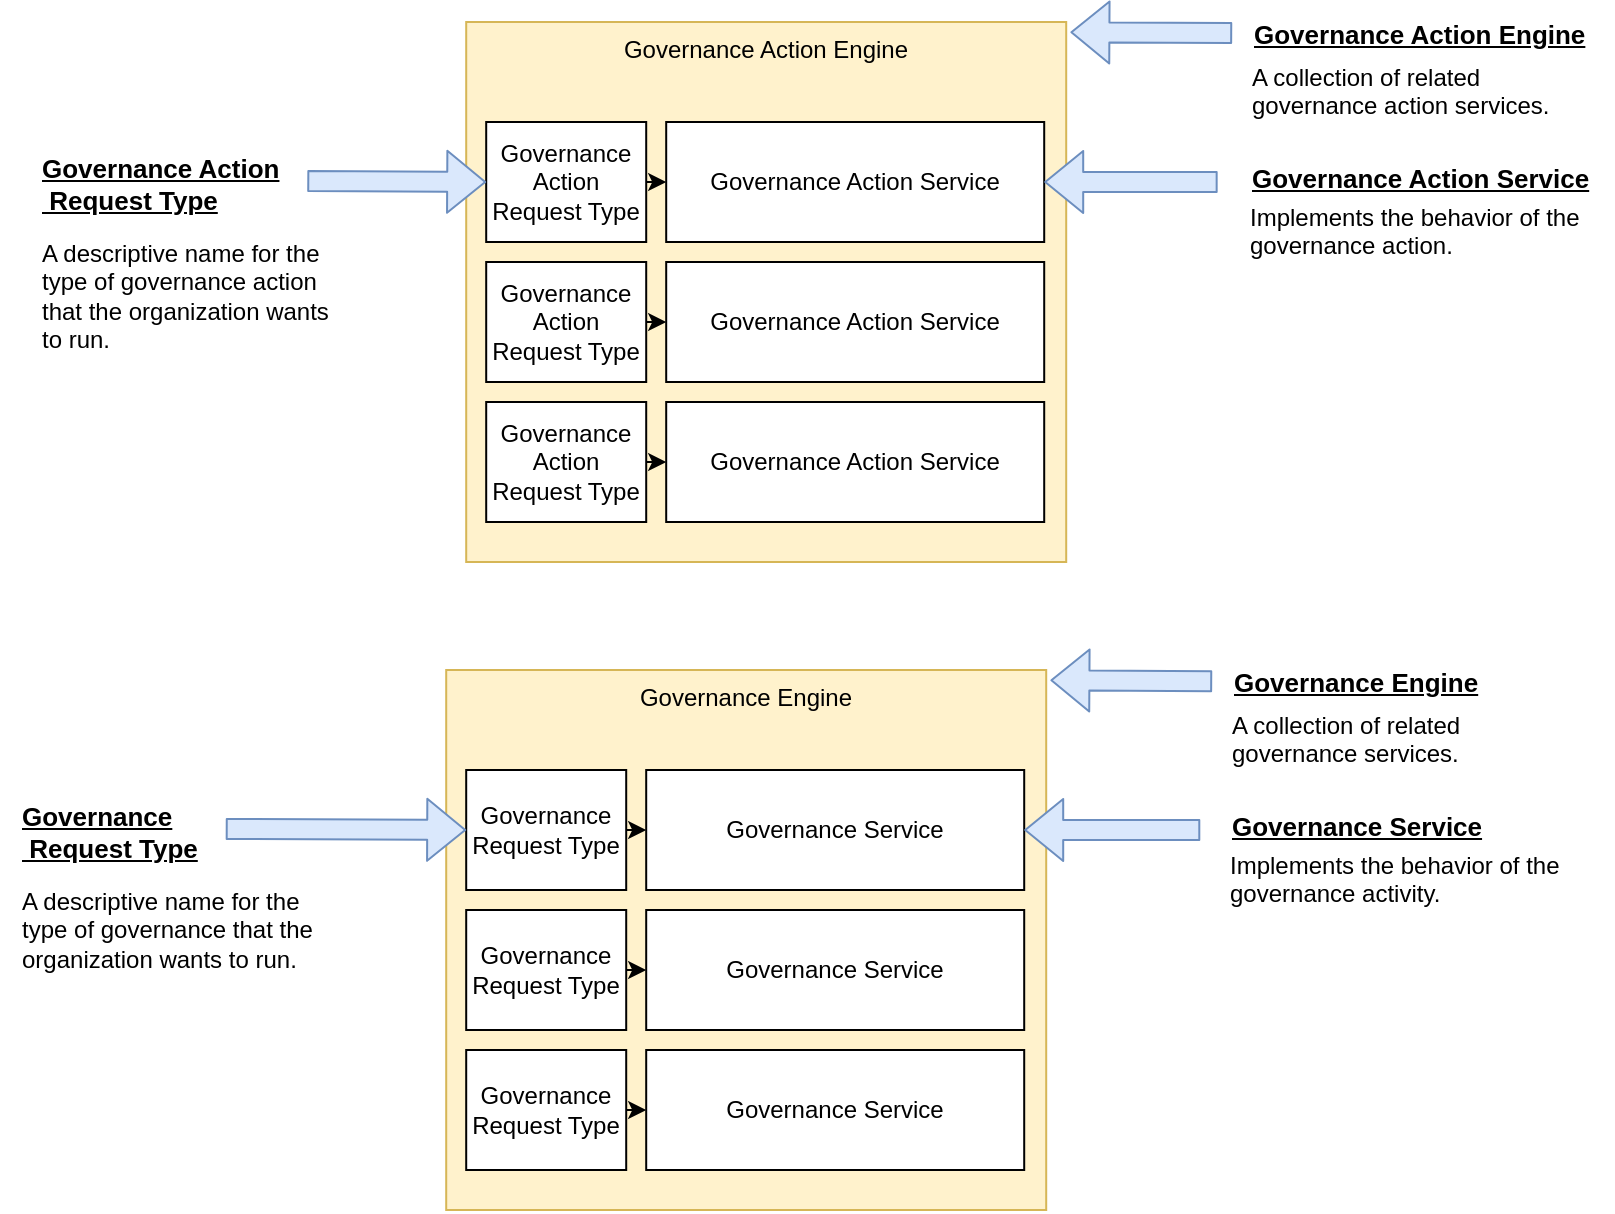 <mxfile version="16.0.0" type="device" pages="5"><diagram id="-tUldjp4Tjz34b65yYPr" name="request-type"><mxGraphModel dx="932" dy="607" grid="1" gridSize="10" guides="1" tooltips="1" connect="1" arrows="1" fold="1" page="1" pageScale="1" pageWidth="827" pageHeight="1169" math="0" shadow="0"><root><mxCell id="0"/><mxCell id="1" parent="0"/><mxCell id="If2RWF-Byv_5d2Y-mp1J-2" value="Governance Action Engine" style="rounded=0;whiteSpace=wrap;html=1;verticalAlign=top;fillColor=#fff2cc;strokeColor=#d6b656;" parent="1" vertex="1"><mxGeometry x="283.1" y="80" width="300" height="270" as="geometry"/></mxCell><mxCell id="If2RWF-Byv_5d2Y-mp1J-10" value="Governance Action Service" style="rounded=0;whiteSpace=wrap;html=1;" parent="1" vertex="1"><mxGeometry x="383.1" y="130" width="189" height="60" as="geometry"/></mxCell><mxCell id="If2RWF-Byv_5d2Y-mp1J-11" value="A collection of related&lt;br&gt;governance action services." style="text;html=1;resizable=0;points=[];autosize=1;align=left;verticalAlign=top;spacingTop=0;spacingLeft=9;" parent="1" vertex="1"><mxGeometry x="665.1" y="94" width="170" height="30" as="geometry"/></mxCell><mxCell id="If2RWF-Byv_5d2Y-mp1J-13" value="Implements the behavior of the&lt;br&gt;governance action.&amp;nbsp;" style="text;html=1;resizable=0;points=[];autosize=1;align=left;verticalAlign=top;spacingTop=0;spacingLeft=9;" parent="1" vertex="1"><mxGeometry x="664.1" y="164" width="190" height="30" as="geometry"/></mxCell><mxCell id="If2RWF-Byv_5d2Y-mp1J-18" value="" style="shape=flexArrow;endArrow=classic;html=1;fillColor=#dae8fc;fontSize=13;strokeColor=#6c8ebf;entryX=1.007;entryY=0.019;entryDx=0;entryDy=0;entryPerimeter=0;" parent="1" source="If2RWF-Byv_5d2Y-mp1J-21" target="If2RWF-Byv_5d2Y-mp1J-2" edge="1"><mxGeometry width="50" height="50" relative="1" as="geometry"><mxPoint x="665.1" y="88" as="sourcePoint"/><mxPoint x="605.1" y="85" as="targetPoint"/></mxGeometry></mxCell><mxCell id="If2RWF-Byv_5d2Y-mp1J-20" value="" style="shape=flexArrow;endArrow=classic;html=1;fillColor=#dae8fc;fontSize=13;entryX=1;entryY=0.5;entryDx=0;entryDy=0;exitX=-0.033;exitY=0.6;exitDx=0;exitDy=0;exitPerimeter=0;strokeColor=#6c8ebf;" parent="1" source="If2RWF-Byv_5d2Y-mp1J-23" target="If2RWF-Byv_5d2Y-mp1J-10" edge="1"><mxGeometry width="50" height="50" relative="1" as="geometry"><mxPoint x="712.1" y="229.5" as="sourcePoint"/><mxPoint x="573.1" y="229.5" as="targetPoint"/></mxGeometry></mxCell><mxCell id="If2RWF-Byv_5d2Y-mp1J-21" value="Governance Action Engine" style="text;html=1;resizable=0;points=[];autosize=1;align=left;verticalAlign=top;spacingTop=-4;fontSize=13;fontStyle=5;spacingLeft=9;" parent="1" vertex="1"><mxGeometry x="666.1" y="76" width="190" height="20" as="geometry"/></mxCell><mxCell id="If2RWF-Byv_5d2Y-mp1J-23" value="Governance Action Service" style="text;html=1;resizable=0;points=[];autosize=1;align=left;verticalAlign=top;spacingTop=-4;fontSize=13;fontStyle=5;spacingLeft=9;" parent="1" vertex="1"><mxGeometry x="665.1" y="148" width="190" height="20" as="geometry"/></mxCell><mxCell id="If2RWF-Byv_5d2Y-mp1J-24" style="edgeStyle=orthogonalEdgeStyle;rounded=0;orthogonalLoop=1;jettySize=auto;html=1;exitX=1;exitY=0.5;exitDx=0;exitDy=0;entryX=0;entryY=0.5;entryDx=0;entryDy=0;startArrow=none;startFill=0;endArrow=classic;endFill=1;fontColor=#000000;" parent="1" source="If2RWF-Byv_5d2Y-mp1J-25" target="If2RWF-Byv_5d2Y-mp1J-10" edge="1"><mxGeometry relative="1" as="geometry"/></mxCell><mxCell id="If2RWF-Byv_5d2Y-mp1J-25" value="Governance&lt;br&gt;Action&lt;br&gt;Request Type" style="rounded=0;whiteSpace=wrap;html=1;align=center;" parent="1" vertex="1"><mxGeometry x="293.1" y="130" width="80" height="60" as="geometry"/></mxCell><mxCell id="If2RWF-Byv_5d2Y-mp1J-28" value="A descriptive name for the&lt;br&gt;type of governance action&lt;br&gt;that the organization wants&lt;br&gt;to run." style="text;html=1;resizable=0;points=[];autosize=1;align=left;verticalAlign=top;spacingTop=0;spacingLeft=9;" parent="1" vertex="1"><mxGeometry x="60.0" y="182" width="170" height="60" as="geometry"/></mxCell><mxCell id="If2RWF-Byv_5d2Y-mp1J-29" value="" style="shape=flexArrow;endArrow=classic;html=1;fillColor=#dae8fc;fontSize=13;strokeColor=#6c8ebf;exitX=1.026;exitY=0.55;exitDx=0;exitDy=0;exitPerimeter=0;entryX=0;entryY=0.5;entryDx=0;entryDy=0;" parent="1" source="If2RWF-Byv_5d2Y-mp1J-30" target="If2RWF-Byv_5d2Y-mp1J-25" edge="1"><mxGeometry width="50" height="50" relative="1" as="geometry"><mxPoint x="50.0" y="127" as="sourcePoint"/><mxPoint x="-76.9" y="129.98" as="targetPoint"/></mxGeometry></mxCell><mxCell id="If2RWF-Byv_5d2Y-mp1J-30" value="Governance Action&lt;br&gt;&amp;nbsp;Request Type" style="text;html=1;resizable=0;points=[];autosize=1;align=left;verticalAlign=top;spacingTop=-4;fontSize=13;fontStyle=5;spacingLeft=9;" parent="1" vertex="1"><mxGeometry x="60.0" y="143" width="140" height="30" as="geometry"/></mxCell><mxCell id="If2RWF-Byv_5d2Y-mp1J-31" value="Governance Action Service" style="rounded=0;whiteSpace=wrap;html=1;" parent="1" vertex="1"><mxGeometry x="383.1" y="200" width="189" height="60" as="geometry"/></mxCell><mxCell id="If2RWF-Byv_5d2Y-mp1J-32" style="edgeStyle=orthogonalEdgeStyle;rounded=0;orthogonalLoop=1;jettySize=auto;html=1;exitX=1;exitY=0.5;exitDx=0;exitDy=0;entryX=0;entryY=0.5;entryDx=0;entryDy=0;startArrow=none;startFill=0;endArrow=classic;endFill=1;fontColor=#000000;" parent="1" source="If2RWF-Byv_5d2Y-mp1J-33" target="If2RWF-Byv_5d2Y-mp1J-31" edge="1"><mxGeometry relative="1" as="geometry"/></mxCell><mxCell id="If2RWF-Byv_5d2Y-mp1J-33" value="Governance&lt;br&gt;Action&lt;br&gt;Request Type" style="rounded=0;whiteSpace=wrap;html=1;align=center;" parent="1" vertex="1"><mxGeometry x="293.1" y="200" width="80" height="60" as="geometry"/></mxCell><mxCell id="If2RWF-Byv_5d2Y-mp1J-34" value="Governance Action Service" style="rounded=0;whiteSpace=wrap;html=1;" parent="1" vertex="1"><mxGeometry x="383.1" y="270" width="189" height="60" as="geometry"/></mxCell><mxCell id="If2RWF-Byv_5d2Y-mp1J-35" style="edgeStyle=orthogonalEdgeStyle;rounded=0;orthogonalLoop=1;jettySize=auto;html=1;exitX=1;exitY=0.5;exitDx=0;exitDy=0;entryX=0;entryY=0.5;entryDx=0;entryDy=0;startArrow=none;startFill=0;endArrow=classic;endFill=1;fontColor=#000000;" parent="1" source="If2RWF-Byv_5d2Y-mp1J-36" target="If2RWF-Byv_5d2Y-mp1J-34" edge="1"><mxGeometry relative="1" as="geometry"/></mxCell><mxCell id="If2RWF-Byv_5d2Y-mp1J-36" value="Governance&lt;br&gt;Action&lt;br&gt;Request Type" style="rounded=0;whiteSpace=wrap;html=1;align=center;" parent="1" vertex="1"><mxGeometry x="293.1" y="270" width="80" height="60" as="geometry"/></mxCell><mxCell id="V8BC-nD0LmmWkEYGWIo--1" value="Governance Engine" style="rounded=0;whiteSpace=wrap;html=1;verticalAlign=top;fillColor=#fff2cc;strokeColor=#d6b656;" parent="1" vertex="1"><mxGeometry x="273.1" y="404" width="300" height="270" as="geometry"/></mxCell><mxCell id="V8BC-nD0LmmWkEYGWIo--2" value="Governance Service" style="rounded=0;whiteSpace=wrap;html=1;" parent="1" vertex="1"><mxGeometry x="373.1" y="454" width="189" height="60" as="geometry"/></mxCell><mxCell id="V8BC-nD0LmmWkEYGWIo--3" value="A collection of related&lt;br&gt;governance services." style="text;html=1;resizable=0;points=[];autosize=1;align=left;verticalAlign=top;spacingTop=0;spacingLeft=9;" parent="1" vertex="1"><mxGeometry x="655.1" y="418" width="140" height="30" as="geometry"/></mxCell><mxCell id="V8BC-nD0LmmWkEYGWIo--4" value="Implements the behavior of the&lt;br&gt;governance activity.&amp;nbsp;" style="text;html=1;resizable=0;points=[];autosize=1;align=left;verticalAlign=top;spacingTop=0;spacingLeft=9;" parent="1" vertex="1"><mxGeometry x="654.1" y="488" width="190" height="30" as="geometry"/></mxCell><mxCell id="V8BC-nD0LmmWkEYGWIo--5" value="" style="shape=flexArrow;endArrow=classic;html=1;fillColor=#dae8fc;fontSize=13;strokeColor=#6c8ebf;entryX=1.007;entryY=0.019;entryDx=0;entryDy=0;entryPerimeter=0;" parent="1" source="V8BC-nD0LmmWkEYGWIo--7" target="V8BC-nD0LmmWkEYGWIo--1" edge="1"><mxGeometry width="50" height="50" relative="1" as="geometry"><mxPoint x="655.1" y="412" as="sourcePoint"/><mxPoint x="595.1" y="409" as="targetPoint"/></mxGeometry></mxCell><mxCell id="V8BC-nD0LmmWkEYGWIo--6" value="" style="shape=flexArrow;endArrow=classic;html=1;fillColor=#dae8fc;fontSize=13;entryX=1;entryY=0.5;entryDx=0;entryDy=0;exitX=-0.033;exitY=0.6;exitDx=0;exitDy=0;exitPerimeter=0;strokeColor=#6c8ebf;" parent="1" source="V8BC-nD0LmmWkEYGWIo--8" target="V8BC-nD0LmmWkEYGWIo--2" edge="1"><mxGeometry width="50" height="50" relative="1" as="geometry"><mxPoint x="702.1" y="553.5" as="sourcePoint"/><mxPoint x="563.1" y="553.5" as="targetPoint"/></mxGeometry></mxCell><mxCell id="V8BC-nD0LmmWkEYGWIo--7" value="Governance Engine" style="text;html=1;resizable=0;points=[];autosize=1;align=left;verticalAlign=top;spacingTop=-4;fontSize=13;fontStyle=5;spacingLeft=9;" parent="1" vertex="1"><mxGeometry x="656.1" y="400" width="150" height="20" as="geometry"/></mxCell><mxCell id="V8BC-nD0LmmWkEYGWIo--8" value="Governance Service" style="text;html=1;resizable=0;points=[];autosize=1;align=left;verticalAlign=top;spacingTop=-4;fontSize=13;fontStyle=5;spacingLeft=9;" parent="1" vertex="1"><mxGeometry x="655.1" y="472" width="150" height="20" as="geometry"/></mxCell><mxCell id="V8BC-nD0LmmWkEYGWIo--9" style="edgeStyle=orthogonalEdgeStyle;rounded=0;orthogonalLoop=1;jettySize=auto;html=1;exitX=1;exitY=0.5;exitDx=0;exitDy=0;entryX=0;entryY=0.5;entryDx=0;entryDy=0;startArrow=none;startFill=0;endArrow=classic;endFill=1;fontColor=#000000;" parent="1" source="V8BC-nD0LmmWkEYGWIo--10" target="V8BC-nD0LmmWkEYGWIo--2" edge="1"><mxGeometry relative="1" as="geometry"/></mxCell><mxCell id="V8BC-nD0LmmWkEYGWIo--10" value="Governance&lt;br&gt;Request Type" style="rounded=0;whiteSpace=wrap;html=1;align=center;" parent="1" vertex="1"><mxGeometry x="283.1" y="454" width="80" height="60" as="geometry"/></mxCell><mxCell id="V8BC-nD0LmmWkEYGWIo--11" value="A descriptive name for the&lt;br&gt;type of governance that the &lt;br&gt;organization wants to run." style="text;html=1;resizable=0;points=[];autosize=1;align=left;verticalAlign=top;spacingTop=0;spacingLeft=9;" parent="1" vertex="1"><mxGeometry x="50.0" y="506" width="170" height="50" as="geometry"/></mxCell><mxCell id="V8BC-nD0LmmWkEYGWIo--12" value="" style="shape=flexArrow;endArrow=classic;html=1;fillColor=#dae8fc;fontSize=13;strokeColor=#6c8ebf;exitX=1.026;exitY=0.55;exitDx=0;exitDy=0;exitPerimeter=0;entryX=0;entryY=0.5;entryDx=0;entryDy=0;" parent="1" source="V8BC-nD0LmmWkEYGWIo--13" target="V8BC-nD0LmmWkEYGWIo--10" edge="1"><mxGeometry width="50" height="50" relative="1" as="geometry"><mxPoint x="40.0" y="451" as="sourcePoint"/><mxPoint x="-86.9" y="453.98" as="targetPoint"/></mxGeometry></mxCell><mxCell id="V8BC-nD0LmmWkEYGWIo--13" value="Governance&lt;br&gt;&amp;nbsp;Request Type" style="text;html=1;resizable=0;points=[];autosize=1;align=left;verticalAlign=top;spacingTop=-4;fontSize=13;fontStyle=5;spacingLeft=9;" parent="1" vertex="1"><mxGeometry x="50.0" y="467" width="110" height="30" as="geometry"/></mxCell><mxCell id="V8BC-nD0LmmWkEYGWIo--14" value="Governance Service" style="rounded=0;whiteSpace=wrap;html=1;" parent="1" vertex="1"><mxGeometry x="373.1" y="524" width="189" height="60" as="geometry"/></mxCell><mxCell id="V8BC-nD0LmmWkEYGWIo--15" style="edgeStyle=orthogonalEdgeStyle;rounded=0;orthogonalLoop=1;jettySize=auto;html=1;exitX=1;exitY=0.5;exitDx=0;exitDy=0;entryX=0;entryY=0.5;entryDx=0;entryDy=0;startArrow=none;startFill=0;endArrow=classic;endFill=1;fontColor=#000000;" parent="1" source="V8BC-nD0LmmWkEYGWIo--16" target="V8BC-nD0LmmWkEYGWIo--14" edge="1"><mxGeometry relative="1" as="geometry"/></mxCell><mxCell id="V8BC-nD0LmmWkEYGWIo--16" value="Governance&lt;br&gt;Request Type" style="rounded=0;whiteSpace=wrap;html=1;align=center;" parent="1" vertex="1"><mxGeometry x="283.1" y="524" width="80" height="60" as="geometry"/></mxCell><mxCell id="V8BC-nD0LmmWkEYGWIo--17" value="Governance Service" style="rounded=0;whiteSpace=wrap;html=1;" parent="1" vertex="1"><mxGeometry x="373.1" y="594" width="189" height="60" as="geometry"/></mxCell><mxCell id="V8BC-nD0LmmWkEYGWIo--18" style="edgeStyle=orthogonalEdgeStyle;rounded=0;orthogonalLoop=1;jettySize=auto;html=1;exitX=1;exitY=0.5;exitDx=0;exitDy=0;entryX=0;entryY=0.5;entryDx=0;entryDy=0;startArrow=none;startFill=0;endArrow=classic;endFill=1;fontColor=#000000;" parent="1" source="V8BC-nD0LmmWkEYGWIo--19" target="V8BC-nD0LmmWkEYGWIo--17" edge="1"><mxGeometry relative="1" as="geometry"/></mxCell><mxCell id="V8BC-nD0LmmWkEYGWIo--19" value="Governance&lt;br&gt;Request Type" style="rounded=0;whiteSpace=wrap;html=1;align=center;" parent="1" vertex="1"><mxGeometry x="283.1" y="594" width="80" height="60" as="geometry"/></mxCell></root></mxGraphModel></diagram><diagram id="RWqhcc1Clm1v8i79sEnD" name="governance-action-services"><mxGraphModel dx="1759" dy="2945" grid="1" gridSize="10" guides="1" tooltips="1" connect="1" arrows="1" fold="1" page="1" pageScale="1" pageWidth="827" pageHeight="1169" math="0" shadow="0"><root><mxCell id="FrEfNb4w6tJRcJWFpu2P-0"/><mxCell id="FrEfNb4w6tJRcJWFpu2P-1" parent="FrEfNb4w6tJRcJWFpu2P-0"/><mxCell id="FrEfNb4w6tJRcJWFpu2P-2" value="" style="rounded=0;whiteSpace=wrap;html=1;strokeColor=#000000;strokeWidth=1;align=left;" parent="FrEfNb4w6tJRcJWFpu2P-1" vertex="1"><mxGeometry x="111" y="-1013" width="204" height="192" as="geometry"/></mxCell><mxCell id="FrEfNb4w6tJRcJWFpu2P-3" style="edgeStyle=orthogonalEdgeStyle;rounded=0;orthogonalLoop=1;jettySize=auto;html=1;exitX=0.75;exitY=0;exitDx=0;exitDy=0;entryX=1;entryY=0.5;entryDx=0;entryDy=0;" parent="FrEfNb4w6tJRcJWFpu2P-1" source="FrEfNb4w6tJRcJWFpu2P-4" target="FrEfNb4w6tJRcJWFpu2P-2" edge="1"><mxGeometry relative="1" as="geometry"><mxPoint x="308" y="-879" as="targetPoint"/><Array as="points"><mxPoint x="343" y="-917"/></Array></mxGeometry></mxCell><mxCell id="FrEfNb4w6tJRcJWFpu2P-4" value="Watchdog" style="rounded=1;whiteSpace=wrap;html=1;fillColor=#dae8fc;strokeColor=#6c8ebf;" parent="FrEfNb4w6tJRcJWFpu2P-1" vertex="1"><mxGeometry x="150" y="-769" width="253" height="110" as="geometry"/></mxCell><mxCell id="FrEfNb4w6tJRcJWFpu2P-5" value="" style="shape=flexArrow;endArrow=classic;html=1;" parent="FrEfNb4w6tJRcJWFpu2P-1" edge="1"><mxGeometry width="50" height="50" relative="1" as="geometry"><mxPoint x="44" y="-722" as="sourcePoint"/><mxPoint x="124" y="-722" as="targetPoint"/></mxGeometry></mxCell><mxCell id="FrEfNb4w6tJRcJWFpu2P-6" value="Events" style="text;html=1;align=center;verticalAlign=middle;resizable=0;points=[];autosize=1;" parent="FrEfNb4w6tJRcJWFpu2P-1" vertex="1"><mxGeometry x="37" y="-762" width="50" height="20" as="geometry"/></mxCell><mxCell id="FrEfNb4w6tJRcJWFpu2P-7" value="Governance Action" style="text;html=1;align=left;verticalAlign=middle;resizable=0;points=[];autosize=1;" parent="FrEfNb4w6tJRcJWFpu2P-1" vertex="1"><mxGeometry x="519" y="-769" width="120" height="20" as="geometry"/></mxCell><mxCell id="FrEfNb4w6tJRcJWFpu2P-8" value="Governance Action Process" style="text;html=1;align=left;verticalAlign=middle;resizable=0;points=[];autosize=1;" parent="FrEfNb4w6tJRcJWFpu2P-1" vertex="1"><mxGeometry x="519" y="-729" width="160" height="20" as="geometry"/></mxCell><mxCell id="FrEfNb4w6tJRcJWFpu2P-9" value="Incident Report" style="text;html=1;align=left;verticalAlign=middle;resizable=0;points=[];autosize=1;" parent="FrEfNb4w6tJRcJWFpu2P-1" vertex="1"><mxGeometry x="519" y="-689" width="100" height="20" as="geometry"/></mxCell><mxCell id="FrEfNb4w6tJRcJWFpu2P-10" value="" style="shape=flexArrow;endArrow=classic;html=1;" parent="FrEfNb4w6tJRcJWFpu2P-1" edge="1"><mxGeometry x="419" y="-755" width="50" height="50" as="geometry"><mxPoint x="419" y="-755" as="sourcePoint"/><mxPoint x="509" y="-755" as="targetPoint"/></mxGeometry></mxCell><mxCell id="FrEfNb4w6tJRcJWFpu2P-11" value="" style="shape=flexArrow;endArrow=classic;html=1;" parent="FrEfNb4w6tJRcJWFpu2P-1" edge="1"><mxGeometry x="419" y="-737" width="50" height="50" as="geometry"><mxPoint x="419" y="-717" as="sourcePoint"/><mxPoint x="509" y="-717" as="targetPoint"/></mxGeometry></mxCell><mxCell id="FrEfNb4w6tJRcJWFpu2P-12" value="" style="shape=flexArrow;endArrow=classic;html=1;" parent="FrEfNb4w6tJRcJWFpu2P-1" edge="1"><mxGeometry x="419" y="-719" width="50" height="50" as="geometry"><mxPoint x="419" y="-679" as="sourcePoint"/><mxPoint x="509" y="-679" as="targetPoint"/></mxGeometry></mxCell><mxCell id="FrEfNb4w6tJRcJWFpu2P-13" style="rounded=0;orthogonalLoop=1;jettySize=auto;html=1;entryX=0.25;entryY=0;entryDx=0;entryDy=0;exitX=0.5;exitY=1;exitDx=0;exitDy=0;" parent="FrEfNb4w6tJRcJWFpu2P-1" source="FrEfNb4w6tJRcJWFpu2P-2" target="FrEfNb4w6tJRcJWFpu2P-4" edge="1"><mxGeometry relative="1" as="geometry"/></mxCell><mxCell id="FrEfNb4w6tJRcJWFpu2P-14" value="requestType&lt;br&gt;requestParameters&lt;br&gt;requestSources&lt;br&gt;actionTargets&lt;br&gt;openMetadataStore&lt;br&gt;createIncidentReport&lt;br&gt;&lt;i&gt;registerListener&lt;/i&gt;&lt;br&gt;&lt;i&gt;initiateGovernanceAction&lt;/i&gt;&lt;br&gt;&lt;i&gt;initiateGovernanceActionProcess&lt;/i&gt;" style="text;html=1;align=left;verticalAlign=middle;resizable=1;points=[];autosize=1;perimeterSpacing=3;" parent="FrEfNb4w6tJRcJWFpu2P-1" vertex="1"><mxGeometry x="131.5" y="-970" width="190" height="130" as="geometry"/></mxCell><mxCell id="FrEfNb4w6tJRcJWFpu2P-15" value="Governance Context" style="text;html=1;align=center;verticalAlign=middle;resizable=0;points=[];autosize=1;" parent="FrEfNb4w6tJRcJWFpu2P-1" vertex="1"><mxGeometry x="116" y="-1003" width="120" height="18" as="geometry"/></mxCell><mxCell id="FrEfNb4w6tJRcJWFpu2P-16" value="Listener" style="rounded=0;whiteSpace=wrap;html=1;strokeColor=#6c8ebf;strokeWidth=1;align=center;fillColor=#dae8fc;" parent="FrEfNb4w6tJRcJWFpu2P-1" vertex="1"><mxGeometry x="168" y="-745.5" width="48" height="63" as="geometry"/></mxCell><mxCell id="FrEfNb4w6tJRcJWFpu2P-17" value="" style="rounded=0;whiteSpace=wrap;html=1;strokeColor=#000000;strokeWidth=1;align=left;" parent="FrEfNb4w6tJRcJWFpu2P-1" vertex="1"><mxGeometry x="129" y="-1503" width="144" height="130" as="geometry"/></mxCell><mxCell id="FrEfNb4w6tJRcJWFpu2P-18" style="edgeStyle=orthogonalEdgeStyle;rounded=0;orthogonalLoop=1;jettySize=auto;html=1;exitX=0.75;exitY=0;exitDx=0;exitDy=0;entryX=1;entryY=0.5;entryDx=0;entryDy=0;" parent="FrEfNb4w6tJRcJWFpu2P-1" source="FrEfNb4w6tJRcJWFpu2P-19" target="FrEfNb4w6tJRcJWFpu2P-17" edge="1"><mxGeometry relative="1" as="geometry"><mxPoint x="260" y="-1431" as="targetPoint"/><Array as="points"><mxPoint x="304" y="-1438"/></Array></mxGeometry></mxCell><mxCell id="FrEfNb4w6tJRcJWFpu2P-19" value="Governance Action Service" style="rounded=1;whiteSpace=wrap;html=1;fillColor=#f5f5f5;strokeColor=#666666;fontColor=#333333;" parent="FrEfNb4w6tJRcJWFpu2P-1" vertex="1"><mxGeometry x="150" y="-1321" width="205" height="110" as="geometry"/></mxCell><mxCell id="FrEfNb4w6tJRcJWFpu2P-20" style="rounded=0;orthogonalLoop=1;jettySize=auto;html=1;entryX=0.25;entryY=0;entryDx=0;entryDy=0;" parent="FrEfNb4w6tJRcJWFpu2P-1" source="FrEfNb4w6tJRcJWFpu2P-17" target="FrEfNb4w6tJRcJWFpu2P-19" edge="1"><mxGeometry relative="1" as="geometry"/></mxCell><mxCell id="FrEfNb4w6tJRcJWFpu2P-21" value="requestType&lt;br&gt;requestParameters&lt;br&gt;requestSources&lt;br&gt;actionTargets&lt;br&gt;openMetadataStore&lt;br&gt;createIncidentReport&lt;br&gt;&lt;i&gt;specialistAPI&lt;/i&gt;" style="text;html=1;align=left;verticalAlign=middle;resizable=1;points=[];autosize=1;perimeterSpacing=3;" parent="FrEfNb4w6tJRcJWFpu2P-1" vertex="1"><mxGeometry x="141" y="-1482" width="130" height="100" as="geometry"/></mxCell><mxCell id="FrEfNb4w6tJRcJWFpu2P-22" value="Governance Context" style="text;html=1;align=center;verticalAlign=middle;resizable=0;points=[];autosize=1;" parent="FrEfNb4w6tJRcJWFpu2P-1" vertex="1"><mxGeometry x="128" y="-1501" width="120" height="18" as="geometry"/></mxCell><mxCell id="FrEfNb4w6tJRcJWFpu2P-23" value="" style="rounded=0;whiteSpace=wrap;html=1;strokeColor=#000000;strokeWidth=1;align=left;" parent="FrEfNb4w6tJRcJWFpu2P-1" vertex="1"><mxGeometry x="713" y="-952" width="160" height="128" as="geometry"/></mxCell><mxCell id="FrEfNb4w6tJRcJWFpu2P-24" style="edgeStyle=orthogonalEdgeStyle;rounded=0;orthogonalLoop=1;jettySize=auto;html=1;exitX=0.75;exitY=0;exitDx=0;exitDy=0;entryX=1;entryY=0.5;entryDx=0;entryDy=0;" parent="FrEfNb4w6tJRcJWFpu2P-1" source="FrEfNb4w6tJRcJWFpu2P-25" target="FrEfNb4w6tJRcJWFpu2P-23" edge="1"><mxGeometry relative="1" as="geometry"><mxPoint x="880" y="-882" as="targetPoint"/><Array as="points"><mxPoint x="915" y="-888"/></Array></mxGeometry></mxCell><mxCell id="FrEfNb4w6tJRcJWFpu2P-25" value="Verification" style="rounded=1;whiteSpace=wrap;html=1;fillColor=#d5e8d4;strokeColor=#82b366;" parent="FrEfNb4w6tJRcJWFpu2P-1" vertex="1"><mxGeometry x="733" y="-772" width="242" height="110" as="geometry"/></mxCell><mxCell id="FrEfNb4w6tJRcJWFpu2P-26" style="rounded=0;orthogonalLoop=1;jettySize=auto;html=1;entryX=0.25;entryY=0;entryDx=0;entryDy=0;exitX=0.5;exitY=1;exitDx=0;exitDy=0;" parent="FrEfNb4w6tJRcJWFpu2P-1" source="FrEfNb4w6tJRcJWFpu2P-23" target="FrEfNb4w6tJRcJWFpu2P-25" edge="1"><mxGeometry relative="1" as="geometry"/></mxCell><mxCell id="FrEfNb4w6tJRcJWFpu2P-27" value="requestType&lt;br&gt;requestParameters&lt;br&gt;requestSources&lt;br&gt;actionTargets&lt;br&gt;openMetadataStore&lt;br&gt;createIncidentReport&lt;i&gt;&lt;br&gt;&lt;/i&gt;" style="text;html=1;align=left;verticalAlign=middle;resizable=1;points=[];autosize=1;perimeterSpacing=3;" parent="FrEfNb4w6tJRcJWFpu2P-1" vertex="1"><mxGeometry x="737" y="-921" width="130" height="90" as="geometry"/></mxCell><mxCell id="FrEfNb4w6tJRcJWFpu2P-28" value="Governance Context" style="text;html=1;align=center;verticalAlign=middle;resizable=0;points=[];autosize=1;" parent="FrEfNb4w6tJRcJWFpu2P-1" vertex="1"><mxGeometry x="719" y="-941" width="120" height="18" as="geometry"/></mxCell><mxCell id="FrEfNb4w6tJRcJWFpu2P-29" value="" style="rounded=0;whiteSpace=wrap;html=1;strokeColor=#000000;strokeWidth=1;align=left;" parent="FrEfNb4w6tJRcJWFpu2P-1" vertex="1"><mxGeometry x="713" y="-554" width="149" height="140" as="geometry"/></mxCell><mxCell id="FrEfNb4w6tJRcJWFpu2P-30" style="edgeStyle=orthogonalEdgeStyle;rounded=0;orthogonalLoop=1;jettySize=auto;html=1;exitX=0.75;exitY=0;exitDx=0;exitDy=0;entryX=1;entryY=0.5;entryDx=0;entryDy=0;" parent="FrEfNb4w6tJRcJWFpu2P-1" source="FrEfNb4w6tJRcJWFpu2P-31" target="FrEfNb4w6tJRcJWFpu2P-29" edge="1"><mxGeometry relative="1" as="geometry"><mxPoint x="875" y="-472" as="targetPoint"/><Array as="points"><mxPoint x="910" y="-484"/></Array></mxGeometry></mxCell><mxCell id="FrEfNb4w6tJRcJWFpu2P-31" value="Triage" style="rounded=1;whiteSpace=wrap;html=1;fillColor=#fff2cc;strokeColor=#d6b656;" parent="FrEfNb4w6tJRcJWFpu2P-1" vertex="1"><mxGeometry x="728" y="-362" width="242" height="110" as="geometry"/></mxCell><mxCell id="FrEfNb4w6tJRcJWFpu2P-32" style="rounded=0;orthogonalLoop=1;jettySize=auto;html=1;entryX=0.25;entryY=0;entryDx=0;entryDy=0;exitX=0.5;exitY=1;exitDx=0;exitDy=0;" parent="FrEfNb4w6tJRcJWFpu2P-1" source="FrEfNb4w6tJRcJWFpu2P-29" target="FrEfNb4w6tJRcJWFpu2P-31" edge="1"><mxGeometry relative="1" as="geometry"/></mxCell><mxCell id="FrEfNb4w6tJRcJWFpu2P-33" value="requestType&lt;br&gt;requestParameters&lt;br&gt;requestSources&lt;br&gt;actionTargets&lt;br&gt;openMetadataStore&lt;br&gt;createIncidentReport&lt;br&gt;&lt;i&gt;createToDo&lt;br&gt;&lt;/i&gt;" style="text;html=1;align=left;verticalAlign=middle;resizable=1;points=[];autosize=1;perimeterSpacing=3;" parent="FrEfNb4w6tJRcJWFpu2P-1" vertex="1"><mxGeometry x="731" y="-524.5" width="130" height="100" as="geometry"/></mxCell><mxCell id="FrEfNb4w6tJRcJWFpu2P-34" value="Governance Context" style="text;html=1;align=center;verticalAlign=middle;resizable=0;points=[];autosize=1;" parent="FrEfNb4w6tJRcJWFpu2P-1" vertex="1"><mxGeometry x="718.5" y="-549" width="120" height="18" as="geometry"/></mxCell><mxCell id="FrEfNb4w6tJRcJWFpu2P-35" value="ToDo" style="text;html=1;align=left;verticalAlign=middle;resizable=0;points=[];autosize=1;" parent="FrEfNb4w6tJRcJWFpu2P-1" vertex="1"><mxGeometry x="1081" y="-315" width="38" height="18" as="geometry"/></mxCell><mxCell id="FrEfNb4w6tJRcJWFpu2P-36" value="" style="shape=flexArrow;endArrow=classic;html=1;" parent="FrEfNb4w6tJRcJWFpu2P-1" edge="1"><mxGeometry x="981" y="-346" width="50" height="50" as="geometry"><mxPoint x="981" y="-306" as="sourcePoint"/><mxPoint x="1071" y="-306" as="targetPoint"/></mxGeometry></mxCell><mxCell id="FrEfNb4w6tJRcJWFpu2P-37" value="" style="rounded=0;whiteSpace=wrap;html=1;strokeColor=#000000;strokeWidth=1;align=left;" parent="FrEfNb4w6tJRcJWFpu2P-1" vertex="1"><mxGeometry x="138" y="-590" width="167" height="192" as="geometry"/></mxCell><mxCell id="FrEfNb4w6tJRcJWFpu2P-38" style="edgeStyle=orthogonalEdgeStyle;rounded=0;orthogonalLoop=1;jettySize=auto;html=1;exitX=0.75;exitY=0;exitDx=0;exitDy=0;entryX=1;entryY=0.5;entryDx=0;entryDy=0;" parent="FrEfNb4w6tJRcJWFpu2P-1" source="FrEfNb4w6tJRcJWFpu2P-39" target="FrEfNb4w6tJRcJWFpu2P-37" edge="1"><mxGeometry relative="1" as="geometry"><mxPoint x="308" y="-456" as="targetPoint"/><Array as="points"><mxPoint x="343" y="-494"/></Array></mxGeometry></mxCell><mxCell id="FrEfNb4w6tJRcJWFpu2P-39" value="Provisioning" style="rounded=1;whiteSpace=wrap;html=1;fillColor=#e1d5e7;strokeColor=#9673a6;" parent="FrEfNb4w6tJRcJWFpu2P-1" vertex="1"><mxGeometry x="161" y="-346" width="242" height="110" as="geometry"/></mxCell><mxCell id="FrEfNb4w6tJRcJWFpu2P-40" value="Asset" style="text;html=1;align=left;verticalAlign=middle;resizable=0;points=[];autosize=1;" parent="FrEfNb4w6tJRcJWFpu2P-1" vertex="1"><mxGeometry x="519" y="-345" width="40" height="18" as="geometry"/></mxCell><mxCell id="FrEfNb4w6tJRcJWFpu2P-41" value="Process + Ports" style="text;html=1;align=left;verticalAlign=middle;resizable=0;points=[];autosize=1;" parent="FrEfNb4w6tJRcJWFpu2P-1" vertex="1"><mxGeometry x="519" y="-305" width="95" height="18" as="geometry"/></mxCell><mxCell id="FrEfNb4w6tJRcJWFpu2P-42" value="LineageMapping" style="text;html=1;align=left;verticalAlign=middle;resizable=0;points=[];autosize=1;" parent="FrEfNb4w6tJRcJWFpu2P-1" vertex="1"><mxGeometry x="519" y="-265" width="99" height="18" as="geometry"/></mxCell><mxCell id="FrEfNb4w6tJRcJWFpu2P-43" value="" style="shape=flexArrow;endArrow=classic;html=1;" parent="FrEfNb4w6tJRcJWFpu2P-1" edge="1"><mxGeometry x="419" y="-332" width="50" height="50" as="geometry"><mxPoint x="419" y="-332" as="sourcePoint"/><mxPoint x="509" y="-332" as="targetPoint"/></mxGeometry></mxCell><mxCell id="FrEfNb4w6tJRcJWFpu2P-44" value="" style="shape=flexArrow;endArrow=classic;html=1;" parent="FrEfNb4w6tJRcJWFpu2P-1" edge="1"><mxGeometry x="419" y="-314" width="50" height="50" as="geometry"><mxPoint x="419" y="-294" as="sourcePoint"/><mxPoint x="509" y="-294" as="targetPoint"/></mxGeometry></mxCell><mxCell id="FrEfNb4w6tJRcJWFpu2P-45" value="" style="shape=flexArrow;endArrow=classic;html=1;" parent="FrEfNb4w6tJRcJWFpu2P-1" edge="1"><mxGeometry x="419" y="-296" width="50" height="50" as="geometry"><mxPoint x="419" y="-256" as="sourcePoint"/><mxPoint x="509" y="-256" as="targetPoint"/></mxGeometry></mxCell><mxCell id="FrEfNb4w6tJRcJWFpu2P-46" style="rounded=0;orthogonalLoop=1;jettySize=auto;html=1;entryX=0.25;entryY=0;entryDx=0;entryDy=0;exitX=0.5;exitY=1;exitDx=0;exitDy=0;" parent="FrEfNb4w6tJRcJWFpu2P-1" source="FrEfNb4w6tJRcJWFpu2P-37" target="FrEfNb4w6tJRcJWFpu2P-39" edge="1"><mxGeometry relative="1" as="geometry"/></mxCell><mxCell id="FrEfNb4w6tJRcJWFpu2P-47" value="requestType&lt;br&gt;requestParameters&lt;br&gt;requestSources&lt;br&gt;actionTargets&lt;br&gt;openMetadataStore&lt;br&gt;createIncidentReport&lt;br&gt;&lt;i&gt;createAsset&lt;br&gt;createProcess&lt;br&gt;createPort&lt;br&gt;createLineageMapping&lt;br&gt;&lt;/i&gt;" style="text;html=1;align=left;verticalAlign=middle;resizable=1;points=[];autosize=1;perimeterSpacing=3;" parent="FrEfNb4w6tJRcJWFpu2P-1" vertex="1"><mxGeometry x="153" y="-559" width="140" height="150" as="geometry"/></mxCell><mxCell id="FrEfNb4w6tJRcJWFpu2P-48" value="Governance Context" style="text;html=1;align=center;verticalAlign=middle;resizable=0;points=[];autosize=1;" parent="FrEfNb4w6tJRcJWFpu2P-1" vertex="1"><mxGeometry x="144" y="-587" width="120" height="18" as="geometry"/></mxCell><mxCell id="FrEfNb4w6tJRcJWFpu2P-49" value="" style="rounded=0;whiteSpace=wrap;html=1;strokeColor=#000000;strokeWidth=1;align=left;" parent="FrEfNb4w6tJRcJWFpu2P-1" vertex="1"><mxGeometry x="1154" y="-847" width="187" height="307" as="geometry"/></mxCell><mxCell id="FrEfNb4w6tJRcJWFpu2P-50" style="edgeStyle=orthogonalEdgeStyle;rounded=0;orthogonalLoop=1;jettySize=auto;html=1;exitX=0.75;exitY=0;exitDx=0;exitDy=0;entryX=1;entryY=0.5;entryDx=0;entryDy=0;" parent="FrEfNb4w6tJRcJWFpu2P-1" source="FrEfNb4w6tJRcJWFpu2P-51" target="FrEfNb4w6tJRcJWFpu2P-49" edge="1"><mxGeometry relative="1" as="geometry"><mxPoint x="1334" y="-598" as="targetPoint"/><Array as="points"><mxPoint x="1369" y="-693"/></Array></mxGeometry></mxCell><mxCell id="FrEfNb4w6tJRcJWFpu2P-51" value="Remediation" style="rounded=1;whiteSpace=wrap;html=1;fillColor=#f8cecc;strokeColor=#b85450;" parent="FrEfNb4w6tJRcJWFpu2P-1" vertex="1"><mxGeometry x="1187" y="-488" width="242" height="110" as="geometry"/></mxCell><mxCell id="FrEfNb4w6tJRcJWFpu2P-52" value="Metadata Element" style="text;html=1;align=left;verticalAlign=middle;resizable=0;points=[];autosize=1;" parent="FrEfNb4w6tJRcJWFpu2P-1" vertex="1"><mxGeometry x="1545" y="-487" width="107" height="18" as="geometry"/></mxCell><mxCell id="FrEfNb4w6tJRcJWFpu2P-53" value="Related Elements" style="text;html=1;align=left;verticalAlign=middle;resizable=0;points=[];autosize=1;" parent="FrEfNb4w6tJRcJWFpu2P-1" vertex="1"><mxGeometry x="1545" y="-447" width="105" height="18" as="geometry"/></mxCell><mxCell id="FrEfNb4w6tJRcJWFpu2P-54" value="Classification" style="text;html=1;align=left;verticalAlign=middle;resizable=0;points=[];autosize=1;" parent="FrEfNb4w6tJRcJWFpu2P-1" vertex="1"><mxGeometry x="1545" y="-407" width="81" height="18" as="geometry"/></mxCell><mxCell id="FrEfNb4w6tJRcJWFpu2P-55" value="" style="shape=flexArrow;endArrow=classic;html=1;" parent="FrEfNb4w6tJRcJWFpu2P-1" edge="1"><mxGeometry x="1445" y="-474" width="50" height="50" as="geometry"><mxPoint x="1445" y="-474" as="sourcePoint"/><mxPoint x="1535" y="-474" as="targetPoint"/></mxGeometry></mxCell><mxCell id="FrEfNb4w6tJRcJWFpu2P-56" value="" style="shape=flexArrow;endArrow=classic;html=1;" parent="FrEfNb4w6tJRcJWFpu2P-1" edge="1"><mxGeometry x="1445" y="-456" width="50" height="50" as="geometry"><mxPoint x="1445" y="-436" as="sourcePoint"/><mxPoint x="1535" y="-436" as="targetPoint"/></mxGeometry></mxCell><mxCell id="FrEfNb4w6tJRcJWFpu2P-57" value="" style="shape=flexArrow;endArrow=classic;html=1;" parent="FrEfNb4w6tJRcJWFpu2P-1" edge="1"><mxGeometry x="1445" y="-438" width="50" height="50" as="geometry"><mxPoint x="1445" y="-398" as="sourcePoint"/><mxPoint x="1535" y="-398" as="targetPoint"/></mxGeometry></mxCell><mxCell id="FrEfNb4w6tJRcJWFpu2P-58" style="rounded=0;orthogonalLoop=1;jettySize=auto;html=1;entryX=0.25;entryY=0;entryDx=0;entryDy=0;exitX=0.5;exitY=1;exitDx=0;exitDy=0;" parent="FrEfNb4w6tJRcJWFpu2P-1" source="FrEfNb4w6tJRcJWFpu2P-49" target="FrEfNb4w6tJRcJWFpu2P-51" edge="1"><mxGeometry relative="1" as="geometry"/></mxCell><mxCell id="FrEfNb4w6tJRcJWFpu2P-59" value="requestType&lt;br&gt;requestParameters&lt;br&gt;requestSources&lt;br&gt;actionTargets&lt;br&gt;openMetadataStore&lt;br&gt;createIncidentReport&lt;br&gt;&lt;i&gt;createMetadataElement&lt;br&gt;updateMetadataElement&lt;br&gt;updateMetadataElementStatus&lt;br&gt;deleteMetadataElement&lt;br&gt;classifyMetadataElement&lt;br&gt;reclassifyMetadataElement&lt;br&gt;updateClassificationStatus&lt;br&gt;unclassifyMetadataElement&lt;br&gt;createRelatedElements&lt;br&gt;updateRelatedElements&lt;br&gt;updateRelatedElementsStatus&lt;br&gt;deleteRelatedElements&lt;br&gt;&lt;br&gt;&lt;/i&gt;" style="text;html=1;align=left;verticalAlign=middle;resizable=1;points=[];autosize=1;perimeterSpacing=3;" parent="FrEfNb4w6tJRcJWFpu2P-1" vertex="1"><mxGeometry x="1162" y="-812" width="180" height="270" as="geometry"/></mxCell><mxCell id="FrEfNb4w6tJRcJWFpu2P-60" value="Governance Context" style="text;html=1;align=center;verticalAlign=middle;resizable=0;points=[];autosize=1;" parent="FrEfNb4w6tJRcJWFpu2P-1" vertex="1"><mxGeometry x="1157.5" y="-839" width="120" height="18" as="geometry"/></mxCell><mxCell id="FrEfNb4w6tJRcJWFpu2P-61" value="&lt;ol&gt;&lt;li&gt;Audit Trail&lt;/li&gt;&lt;li&gt;Choreographer of external governance services&lt;/li&gt;&lt;li&gt;Full implementation&amp;nbsp;&lt;/li&gt;&lt;/ol&gt;" style="text;html=1;align=left;verticalAlign=middle;resizable=0;points=[];autosize=1;" parent="FrEfNb4w6tJRcJWFpu2P-1" vertex="1"><mxGeometry x="355" y="-1305" width="303" height="70" as="geometry"/></mxCell><mxCell id="FrEfNb4w6tJRcJWFpu2P-62" value="setContext()" style="text;html=1;align=center;verticalAlign=middle;resizable=0;points=[];autosize=1;" parent="FrEfNb4w6tJRcJWFpu2P-1" vertex="1"><mxGeometry x="126" y="-1352" width="75" height="18" as="geometry"/></mxCell><mxCell id="FrEfNb4w6tJRcJWFpu2P-63" style="edgeStyle=none;rounded=0;orthogonalLoop=1;jettySize=auto;html=1;entryX=0;entryY=0.75;entryDx=0;entryDy=0;endSize=4;endArrow=none;endFill=0;" parent="FrEfNb4w6tJRcJWFpu2P-1" source="FrEfNb4w6tJRcJWFpu2P-64" edge="1"><mxGeometry relative="1" as="geometry"><mxPoint x="128" y="-1405.5" as="targetPoint"/></mxGeometry></mxCell><mxCell id="FrEfNb4w6tJRcJWFpu2P-64" value="OpenMetadataStore" style="rounded=0;whiteSpace=wrap;html=1;strokeColor=#000000;strokeWidth=1;align=left;verticalAlign=top;" parent="FrEfNb4w6tJRcJWFpu2P-1" vertex="1"><mxGeometry x="-254" y="-1463" width="285" height="116" as="geometry"/></mxCell><mxCell id="FrEfNb4w6tJRcJWFpu2P-65" value="getMetadataElementByGUID&lt;br&gt;findMetadataElementsWithString&lt;br&gt;findMetadataElements&lt;br&gt;getRelatedMetadataElements&lt;br&gt;findRelationshipsBetweenMetadataElements&lt;br&gt;" style="text;html=1;align=left;verticalAlign=middle;resizable=0;points=[];autosize=1;" parent="FrEfNb4w6tJRcJWFpu2P-1" vertex="1"><mxGeometry x="-233" y="-1433" width="248" height="74" as="geometry"/></mxCell><mxCell id="FrEfNb4w6tJRcJWFpu2P-66" value="completionStatus&lt;br&gt;outputGuards&lt;br&gt;newActionTargets" style="text;html=1;align=left;verticalAlign=middle;resizable=0;points=[];autosize=1;" parent="FrEfNb4w6tJRcJWFpu2P-1" vertex="1"><mxGeometry x="315" y="-1435" width="105" height="46" as="geometry"/></mxCell><mxCell id="FrEfNb4w6tJRcJWFpu2P-67" value="completionStatus&lt;br&gt;outputGuards&lt;br&gt;newActionTargets" style="text;html=1;align=left;verticalAlign=middle;resizable=0;points=[];autosize=1;" parent="FrEfNb4w6tJRcJWFpu2P-1" vertex="1"><mxGeometry x="353" y="-901" width="105" height="46" as="geometry"/></mxCell><mxCell id="FrEfNb4w6tJRcJWFpu2P-68" value="completionStatus&lt;br&gt;outputGuards&lt;br&gt;newActionTargets" style="text;html=1;align=left;verticalAlign=middle;resizable=0;points=[];autosize=1;" parent="FrEfNb4w6tJRcJWFpu2P-1" vertex="1"><mxGeometry x="355" y="-493" width="105" height="46" as="geometry"/></mxCell><mxCell id="FrEfNb4w6tJRcJWFpu2P-69" value="completionStatus&lt;br&gt;outputGuards&lt;br&gt;newActionTargets" style="text;html=1;align=left;verticalAlign=middle;resizable=0;points=[];autosize=1;" parent="FrEfNb4w6tJRcJWFpu2P-1" vertex="1"><mxGeometry x="922" y="-876" width="105" height="46" as="geometry"/></mxCell><mxCell id="FrEfNb4w6tJRcJWFpu2P-70" value="completionStatus&lt;br&gt;outputGuards&lt;br&gt;newActionTargets" style="text;html=1;align=left;verticalAlign=middle;resizable=0;points=[];autosize=1;" parent="FrEfNb4w6tJRcJWFpu2P-1" vertex="1"><mxGeometry x="926" y="-481" width="105" height="46" as="geometry"/></mxCell><mxCell id="FrEfNb4w6tJRcJWFpu2P-71" value="completionStatus&lt;br&gt;outputGuards&lt;br&gt;newActionTargets" style="text;html=1;align=left;verticalAlign=middle;resizable=0;points=[];autosize=1;" parent="FrEfNb4w6tJRcJWFpu2P-1" vertex="1"><mxGeometry x="1387" y="-692" width="105" height="46" as="geometry"/></mxCell></root></mxGraphModel></diagram><diagram id="jFNuZpytr_EleObWmsWL" name="governance-action-process-example"><mxGraphModel dx="932" dy="1776" grid="1" gridSize="10" guides="1" tooltips="1" connect="1" arrows="1" fold="1" page="1" pageScale="1" pageWidth="827" pageHeight="1169" math="0" shadow="0"><root><mxCell id="CpjdplX9CgYWquv7JN9y-0"/><mxCell id="CpjdplX9CgYWquv7JN9y-1" parent="CpjdplX9CgYWquv7JN9y-0"/><mxCell id="CpjdplX9CgYWquv7JN9y-2" value="" style="rounded=0;whiteSpace=wrap;html=1;fillColor=#fff2cc;strokeColor=#d6b656;" parent="CpjdplX9CgYWquv7JN9y-1" vertex="1"><mxGeometry x="13" y="-806" width="40" height="20" as="geometry"/></mxCell><mxCell id="CpjdplX9CgYWquv7JN9y-3" value="" style="edgeStyle=orthogonalEdgeStyle;rounded=0;orthogonalLoop=1;jettySize=auto;html=1;" parent="CpjdplX9CgYWquv7JN9y-1" source="CpjdplX9CgYWquv7JN9y-4" target="CpjdplX9CgYWquv7JN9y-6" edge="1"><mxGeometry relative="1" as="geometry"/></mxCell><mxCell id="CpjdplX9CgYWquv7JN9y-4" value="Detect New or&lt;br&gt;Refreshed Asset" style="rounded=1;whiteSpace=wrap;html=1;fillColor=#dae8fc;strokeColor=#6c8ebf;" parent="CpjdplX9CgYWquv7JN9y-1" vertex="1"><mxGeometry x="40" y="-655" width="120" height="60" as="geometry"/></mxCell><mxCell id="CpjdplX9CgYWquv7JN9y-5" value="" style="edgeStyle=orthogonalEdgeStyle;rounded=0;orthogonalLoop=1;jettySize=auto;html=1;" parent="CpjdplX9CgYWquv7JN9y-1" source="CpjdplX9CgYWquv7JN9y-6" target="CpjdplX9CgYWquv7JN9y-31" edge="1"><mxGeometry relative="1" as="geometry"/></mxCell><mxCell id="CpjdplX9CgYWquv7JN9y-6" value="Validate Asset" style="rounded=1;whiteSpace=wrap;html=1;fillColor=#d5e8d4;strokeColor=#82b366;" parent="CpjdplX9CgYWquv7JN9y-1" vertex="1"><mxGeometry x="240" y="-655" width="120" height="60" as="geometry"/></mxCell><mxCell id="CpjdplX9CgYWquv7JN9y-7" value="new-asset" style="text;html=1;align=center;verticalAlign=middle;resizable=0;points=[];autosize=1;" parent="CpjdplX9CgYWquv7JN9y-1" vertex="1"><mxGeometry x="166" y="-645" width="70" height="20" as="geometry"/></mxCell><mxCell id="CpjdplX9CgYWquv7JN9y-8" value="" style="edgeStyle=orthogonalEdgeStyle;rounded=0;orthogonalLoop=1;jettySize=auto;html=1;" parent="CpjdplX9CgYWquv7JN9y-1" target="CpjdplX9CgYWquv7JN9y-10" edge="1"><mxGeometry relative="1" as="geometry"><mxPoint x="360" y="-635" as="sourcePoint"/></mxGeometry></mxCell><mxCell id="CpjdplX9CgYWquv7JN9y-9" style="edgeStyle=orthogonalEdgeStyle;rounded=0;orthogonalLoop=1;jettySize=auto;html=1;entryX=0.75;entryY=0;entryDx=0;entryDy=0;" parent="CpjdplX9CgYWquv7JN9y-1" source="CpjdplX9CgYWquv7JN9y-10" target="CpjdplX9CgYWquv7JN9y-6" edge="1"><mxGeometry relative="1" as="geometry"><Array as="points"><mxPoint x="500" y="-715"/><mxPoint x="330" y="-715"/></Array></mxGeometry></mxCell><mxCell id="CpjdplX9CgYWquv7JN9y-10" value="Add &quot;quarantine&quot; zone" style="rounded=1;whiteSpace=wrap;html=1;fillColor=#f8cecc;strokeColor=#b85450;" parent="CpjdplX9CgYWquv7JN9y-1" vertex="1"><mxGeometry x="440" y="-665" width="120" height="60" as="geometry"/></mxCell><mxCell id="CpjdplX9CgYWquv7JN9y-11" value="no-zone" style="text;html=1;align=center;verticalAlign=middle;resizable=0;points=[];autosize=1;" parent="CpjdplX9CgYWquv7JN9y-1" vertex="1"><mxGeometry x="380" y="-655" width="60" height="20" as="geometry"/></mxCell><mxCell id="CpjdplX9CgYWquv7JN9y-12" value="" style="rounded=0;whiteSpace=wrap;html=1;fillColor=#dae8fc;strokeColor=#6c8ebf;" parent="CpjdplX9CgYWquv7JN9y-1" vertex="1"><mxGeometry x="13" y="-865" width="40" height="20" as="geometry"/></mxCell><mxCell id="CpjdplX9CgYWquv7JN9y-13" value="Watchdog" style="text;html=1;align=center;verticalAlign=middle;resizable=0;points=[];autosize=1;" parent="CpjdplX9CgYWquv7JN9y-1" vertex="1"><mxGeometry x="63" y="-865" width="70" height="20" as="geometry"/></mxCell><mxCell id="CpjdplX9CgYWquv7JN9y-14" value="" style="rounded=0;whiteSpace=wrap;html=1;fillColor=#d5e8d4;strokeColor=#82b366;" parent="CpjdplX9CgYWquv7JN9y-1" vertex="1"><mxGeometry x="13" y="-835" width="40" height="20" as="geometry"/></mxCell><mxCell id="CpjdplX9CgYWquv7JN9y-15" value="Verification" style="text;html=1;align=center;verticalAlign=middle;resizable=0;points=[];autosize=1;" parent="CpjdplX9CgYWquv7JN9y-1" vertex="1"><mxGeometry x="66" y="-835" width="70" height="20" as="geometry"/></mxCell><mxCell id="CpjdplX9CgYWquv7JN9y-16" value="" style="rounded=0;whiteSpace=wrap;html=1;fillColor=#f8cecc;strokeColor=#b85450;" parent="CpjdplX9CgYWquv7JN9y-1" vertex="1"><mxGeometry x="13" y="-775" width="40" height="20" as="geometry"/></mxCell><mxCell id="CpjdplX9CgYWquv7JN9y-17" value="" style="rounded=0;whiteSpace=wrap;html=1;fillColor=#e1d5e7;strokeColor=#9673a6;" parent="CpjdplX9CgYWquv7JN9y-1" vertex="1"><mxGeometry x="13" y="-745" width="40" height="20" as="geometry"/></mxCell><mxCell id="CpjdplX9CgYWquv7JN9y-18" value="Provisioning" style="text;html=1;align=center;verticalAlign=middle;resizable=0;points=[];autosize=1;" parent="CpjdplX9CgYWquv7JN9y-1" vertex="1"><mxGeometry x="63" y="-745" width="80" height="20" as="geometry"/></mxCell><mxCell id="CpjdplX9CgYWquv7JN9y-19" value="Remediation" style="text;html=1;align=center;verticalAlign=middle;resizable=0;points=[];autosize=1;" parent="CpjdplX9CgYWquv7JN9y-1" vertex="1"><mxGeometry x="66" y="-775" width="80" height="20" as="geometry"/></mxCell><mxCell id="CpjdplX9CgYWquv7JN9y-20" value="Triage" style="text;html=1;align=center;verticalAlign=middle;resizable=0;points=[];autosize=1;" parent="CpjdplX9CgYWquv7JN9y-1" vertex="1"><mxGeometry x="63" y="-805" width="50" height="20" as="geometry"/></mxCell><mxCell id="CpjdplX9CgYWquv7JN9y-21" value="" style="edgeStyle=orthogonalEdgeStyle;rounded=0;orthogonalLoop=1;jettySize=auto;html=1;exitX=1;exitY=0.5;exitDx=0;exitDy=0;" parent="CpjdplX9CgYWquv7JN9y-1" source="CpjdplX9CgYWquv7JN9y-6" target="CpjdplX9CgYWquv7JN9y-23" edge="1"><mxGeometry relative="1" as="geometry"><mxPoint x="360" y="-565" as="sourcePoint"/></mxGeometry></mxCell><mxCell id="CpjdplX9CgYWquv7JN9y-22" style="edgeStyle=orthogonalEdgeStyle;rounded=0;orthogonalLoop=1;jettySize=auto;html=1;entryX=0;entryY=0.5;entryDx=0;entryDy=0;" parent="CpjdplX9CgYWquv7JN9y-1" source="CpjdplX9CgYWquv7JN9y-23" target="CpjdplX9CgYWquv7JN9y-26" edge="1"><mxGeometry relative="1" as="geometry"/></mxCell><mxCell id="CpjdplX9CgYWquv7JN9y-23" value="Add ToDo to&lt;br&gt;assign owner" style="rounded=1;whiteSpace=wrap;html=1;fillColor=#fff2cc;strokeColor=#d6b656;" parent="CpjdplX9CgYWquv7JN9y-1" vertex="1"><mxGeometry x="440" y="-595" width="120" height="60" as="geometry"/></mxCell><mxCell id="CpjdplX9CgYWquv7JN9y-24" value="no-owner" style="text;html=1;align=center;verticalAlign=middle;resizable=0;points=[];autosize=1;" parent="CpjdplX9CgYWquv7JN9y-1" vertex="1"><mxGeometry x="370" y="-565" width="70" height="20" as="geometry"/></mxCell><mxCell id="CpjdplX9CgYWquv7JN9y-25" style="edgeStyle=orthogonalEdgeStyle;rounded=0;orthogonalLoop=1;jettySize=auto;html=1;entryX=0.25;entryY=0;entryDx=0;entryDy=0;" parent="CpjdplX9CgYWquv7JN9y-1" source="CpjdplX9CgYWquv7JN9y-26" target="CpjdplX9CgYWquv7JN9y-6" edge="1"><mxGeometry relative="1" as="geometry"><Array as="points"><mxPoint x="740" y="-745"/><mxPoint x="270" y="-745"/></Array></mxGeometry></mxCell><mxCell id="CpjdplX9CgYWquv7JN9y-26" value="Detect completed&lt;br&gt;ToDo" style="rounded=1;whiteSpace=wrap;html=1;fillColor=#dae8fc;strokeColor=#6c8ebf;" parent="CpjdplX9CgYWquv7JN9y-1" vertex="1"><mxGeometry x="680" y="-595" width="120" height="60" as="geometry"/></mxCell><mxCell id="CpjdplX9CgYWquv7JN9y-27" value="wait-for-completion" style="text;html=1;align=center;verticalAlign=middle;resizable=0;points=[];autosize=1;" parent="CpjdplX9CgYWquv7JN9y-1" vertex="1"><mxGeometry x="560" y="-585" width="120" height="20" as="geometry"/></mxCell><mxCell id="CpjdplX9CgYWquv7JN9y-28" value="recheck-owner" style="text;html=1;align=center;verticalAlign=middle;resizable=0;points=[];autosize=1;" parent="CpjdplX9CgYWquv7JN9y-1" vertex="1"><mxGeometry x="270" y="-745" width="90" height="20" as="geometry"/></mxCell><mxCell id="CpjdplX9CgYWquv7JN9y-29" value="recheck-zone" style="text;html=1;align=center;verticalAlign=middle;resizable=0;points=[];autosize=1;" parent="CpjdplX9CgYWquv7JN9y-1" vertex="1"><mxGeometry x="330" y="-715" width="90" height="20" as="geometry"/></mxCell><mxCell id="CpjdplX9CgYWquv7JN9y-30" value="" style="edgeStyle=orthogonalEdgeStyle;rounded=0;orthogonalLoop=1;jettySize=auto;html=1;" parent="CpjdplX9CgYWquv7JN9y-1" source="CpjdplX9CgYWquv7JN9y-31" target="CpjdplX9CgYWquv7JN9y-32" edge="1"><mxGeometry relative="1" as="geometry"/></mxCell><mxCell id="CpjdplX9CgYWquv7JN9y-31" value="Publish Asset" style="rounded=1;whiteSpace=wrap;html=1;fillColor=#f8cecc;strokeColor=#b85450;" parent="CpjdplX9CgYWquv7JN9y-1" vertex="1"><mxGeometry x="240" y="-535" width="120" height="60" as="geometry"/></mxCell><mxCell id="CpjdplX9CgYWquv7JN9y-32" value="Provision Data Virtualization" style="rounded=1;whiteSpace=wrap;html=1;fillColor=#e1d5e7;strokeColor=#9673a6;" parent="CpjdplX9CgYWquv7JN9y-1" vertex="1"><mxGeometry x="240" y="-425" width="120" height="60" as="geometry"/></mxCell><mxCell id="CpjdplX9CgYWquv7JN9y-33" value="asset-setup-ok" style="text;html=1;align=center;verticalAlign=middle;resizable=0;points=[];autosize=1;" parent="CpjdplX9CgYWquv7JN9y-1" vertex="1"><mxGeometry x="203" y="-565" width="90" height="20" as="geometry"/></mxCell><mxCell id="CpjdplX9CgYWquv7JN9y-34" value="" style="strokeWidth=1;html=1;shape=mxgraph.flowchart.decision;whiteSpace=wrap;align=left;fillColor=#d5e8d4;strokeColor=#82b366;" parent="CpjdplX9CgYWquv7JN9y-1" vertex="1"><mxGeometry x="18" y="-831.5" width="30" height="13" as="geometry"/></mxCell><mxCell id="CpjdplX9CgYWquv7JN9y-35" value="" style="shape=tape;whiteSpace=wrap;html=1;strokeWidth=1;size=0.19;align=left;fillColor=#dae8fc;strokeColor=#6c8ebf;" parent="CpjdplX9CgYWquv7JN9y-1" vertex="1"><mxGeometry x="23" y="-862" width="20" height="14" as="geometry"/></mxCell><mxCell id="CpjdplX9CgYWquv7JN9y-36" value="" style="shape=cross;whiteSpace=wrap;html=1;strokeWidth=1;align=left;fillColor=#f8cecc;strokeColor=#b85450;" parent="CpjdplX9CgYWquv7JN9y-1" vertex="1"><mxGeometry x="24" y="-773" width="19" height="16" as="geometry"/></mxCell><mxCell id="CpjdplX9CgYWquv7JN9y-37" value="" style="edgeStyle=orthogonalEdgeStyle;rounded=0;orthogonalLoop=1;jettySize=auto;html=1;endSize=4;fillColor=#e1d5e7;strokeColor=#9673a6;" parent="CpjdplX9CgYWquv7JN9y-1" source="CpjdplX9CgYWquv7JN9y-38" target="CpjdplX9CgYWquv7JN9y-39" edge="1"><mxGeometry relative="1" as="geometry"/></mxCell><mxCell id="CpjdplX9CgYWquv7JN9y-38" value="" style="ellipse;whiteSpace=wrap;html=1;strokeWidth=1;align=left;fillColor=#e1d5e7;strokeColor=#9673a6;" parent="CpjdplX9CgYWquv7JN9y-1" vertex="1"><mxGeometry x="18.5" y="-742" width="8" height="15" as="geometry"/></mxCell><mxCell id="CpjdplX9CgYWquv7JN9y-39" value="" style="ellipse;whiteSpace=wrap;html=1;strokeWidth=1;align=left;fillColor=#e1d5e7;strokeColor=#9673a6;" parent="CpjdplX9CgYWquv7JN9y-1" vertex="1"><mxGeometry x="39.5" y="-742" width="8" height="15" as="geometry"/></mxCell><mxCell id="CpjdplX9CgYWquv7JN9y-40" value="" style="shape=umlActor;verticalLabelPosition=bottom;verticalAlign=top;html=1;outlineConnect=0;strokeWidth=1;align=left;fillColor=#fff2cc;strokeColor=#d6b656;" parent="CpjdplX9CgYWquv7JN9y-1" vertex="1"><mxGeometry x="29" y="-803" width="9" height="15" as="geometry"/></mxCell><mxCell id="CpjdplX9CgYWquv7JN9y-41" value="" style="shape=umlActor;verticalLabelPosition=bottom;verticalAlign=top;html=1;outlineConnect=0;strokeWidth=1;align=left;fillColor=#fff2cc;strokeColor=#d6b656;" parent="CpjdplX9CgYWquv7JN9y-1" vertex="1"><mxGeometry x="39" y="-803" width="9" height="15" as="geometry"/></mxCell><mxCell id="CpjdplX9CgYWquv7JN9y-42" value="" style="shape=umlActor;verticalLabelPosition=bottom;verticalAlign=top;html=1;outlineConnect=0;strokeWidth=1;align=left;fillColor=#fff2cc;strokeColor=#d6b656;" parent="CpjdplX9CgYWquv7JN9y-1" vertex="1"><mxGeometry x="19" y="-803" width="9" height="15" as="geometry"/></mxCell><mxCell id="CpjdplX9CgYWquv7JN9y-43" value="provision-view" style="text;html=1;align=center;verticalAlign=middle;resizable=0;points=[];autosize=1;" parent="CpjdplX9CgYWquv7JN9y-1" vertex="1"><mxGeometry x="207" y="-450" width="86" height="18" as="geometry"/></mxCell><mxCell id="CpjdplX9CgYWquv7JN9y-44" value="Governance Action Process" style="text;html=1;align=center;verticalAlign=middle;resizable=0;points=[];autosize=1;fontStyle=1" parent="CpjdplX9CgYWquv7JN9y-1" vertex="1"><mxGeometry x="243" y="-856" width="170" height="18" as="geometry"/></mxCell><mxCell id="CpjdplX9CgYWquv7JN9y-45" value="Defined using governance action types&lt;br&gt;Executed through governance actions" style="text;html=1;align=left;verticalAlign=middle;resizable=0;points=[];autosize=1;" parent="CpjdplX9CgYWquv7JN9y-1" vertex="1"><mxGeometry x="270" y="-830.5" width="217" height="32" as="geometry"/></mxCell></root></mxGraphModel></diagram><diagram id="hOj_PUXp6oYc4aL5Va6l" name="governance-action-processes"><mxGraphModel dx="932" dy="1776" grid="1" gridSize="10" guides="1" tooltips="1" connect="1" arrows="1" fold="1" page="1" pageScale="1" pageWidth="827" pageHeight="1169" math="0" shadow="0"><root><mxCell id="a2GQFD-GuTCYm20-Erl5-0"/><mxCell id="a2GQFD-GuTCYm20-Erl5-1" parent="a2GQFD-GuTCYm20-Erl5-0"/><mxCell id="wErTj4p2jP_2szEumCk_-0" value="" style="rounded=0;whiteSpace=wrap;html=1;fillColor=#fff2cc;strokeColor=#d6b656;" parent="a2GQFD-GuTCYm20-Erl5-1" vertex="1"><mxGeometry x="52" y="-814" width="40" height="20" as="geometry"/></mxCell><mxCell id="wErTj4p2jP_2szEumCk_-1" value="" style="edgeStyle=orthogonalEdgeStyle;rounded=0;orthogonalLoop=1;jettySize=auto;html=1;" parent="a2GQFD-GuTCYm20-Erl5-1" source="wErTj4p2jP_2szEumCk_-2" target="wErTj4p2jP_2szEumCk_-5" edge="1"><mxGeometry relative="1" as="geometry"/></mxCell><mxCell id="wErTj4p2jP_2szEumCk_-2" value="Detect New or&lt;br&gt;Refreshed Asset" style="rounded=1;whiteSpace=wrap;html=1;fillColor=#dae8fc;strokeColor=#6c8ebf;" parent="a2GQFD-GuTCYm20-Erl5-1" vertex="1"><mxGeometry x="40" y="-655" width="120" height="60" as="geometry"/></mxCell><mxCell id="wErTj4p2jP_2szEumCk_-3" value="" style="edgeStyle=orthogonalEdgeStyle;rounded=0;orthogonalLoop=1;jettySize=auto;html=1;exitX=0.25;exitY=1;exitDx=0;exitDy=0;" parent="a2GQFD-GuTCYm20-Erl5-1" source="wErTj4p2jP_2szEumCk_-5" target="wErTj4p2jP_2szEumCk_-30" edge="1"><mxGeometry relative="1" as="geometry"/></mxCell><mxCell id="wErTj4p2jP_2szEumCk_-4" style="edgeStyle=orthogonalEdgeStyle;rounded=0;orthogonalLoop=1;jettySize=auto;html=1;exitX=1;exitY=0.75;exitDx=0;exitDy=0;entryX=0;entryY=0.5;entryDx=0;entryDy=0;endArrow=classic;endFill=1;" parent="a2GQFD-GuTCYm20-Erl5-1" source="wErTj4p2jP_2szEumCk_-5" target="wErTj4p2jP_2szEumCk_-45" edge="1"><mxGeometry relative="1" as="geometry"><Array as="points"><mxPoint x="374" y="-610"/><mxPoint x="374" y="-482"/></Array></mxGeometry></mxCell><mxCell id="wErTj4p2jP_2szEumCk_-5" value="Validate Asset" style="rounded=1;whiteSpace=wrap;html=1;fillColor=#f5f5f5;strokeColor=#666666;fontColor=#333333;" parent="a2GQFD-GuTCYm20-Erl5-1" vertex="1"><mxGeometry x="240" y="-655" width="120" height="60" as="geometry"/></mxCell><mxCell id="wErTj4p2jP_2szEumCk_-6" value="new-asset" style="text;html=1;align=center;verticalAlign=middle;resizable=0;points=[];autosize=1;" parent="a2GQFD-GuTCYm20-Erl5-1" vertex="1"><mxGeometry x="166" y="-645" width="70" height="20" as="geometry"/></mxCell><mxCell id="wErTj4p2jP_2szEumCk_-7" value="" style="edgeStyle=orthogonalEdgeStyle;rounded=0;orthogonalLoop=1;jettySize=auto;html=1;" parent="a2GQFD-GuTCYm20-Erl5-1" target="wErTj4p2jP_2szEumCk_-9" edge="1"><mxGeometry relative="1" as="geometry"><mxPoint x="360" y="-635" as="sourcePoint"/></mxGeometry></mxCell><mxCell id="wErTj4p2jP_2szEumCk_-8" style="edgeStyle=orthogonalEdgeStyle;rounded=0;orthogonalLoop=1;jettySize=auto;html=1;entryX=0.75;entryY=0;entryDx=0;entryDy=0;" parent="a2GQFD-GuTCYm20-Erl5-1" source="wErTj4p2jP_2szEumCk_-9" target="wErTj4p2jP_2szEumCk_-5" edge="1"><mxGeometry relative="1" as="geometry"><Array as="points"><mxPoint x="500" y="-715"/><mxPoint x="330" y="-715"/></Array></mxGeometry></mxCell><mxCell id="wErTj4p2jP_2szEumCk_-9" value="Add &quot;quarantine&quot; zone" style="rounded=1;whiteSpace=wrap;html=1;fillColor=#f8cecc;strokeColor=#b85450;" parent="a2GQFD-GuTCYm20-Erl5-1" vertex="1"><mxGeometry x="440" y="-665" width="120" height="60" as="geometry"/></mxCell><mxCell id="wErTj4p2jP_2szEumCk_-10" value="no-zone" style="text;html=1;align=center;verticalAlign=middle;resizable=0;points=[];autosize=1;" parent="a2GQFD-GuTCYm20-Erl5-1" vertex="1"><mxGeometry x="380" y="-655" width="60" height="20" as="geometry"/></mxCell><mxCell id="wErTj4p2jP_2szEumCk_-11" value="" style="rounded=0;whiteSpace=wrap;html=1;fillColor=#dae8fc;strokeColor=#6c8ebf;" parent="a2GQFD-GuTCYm20-Erl5-1" vertex="1"><mxGeometry x="52" y="-873" width="40" height="20" as="geometry"/></mxCell><mxCell id="wErTj4p2jP_2szEumCk_-12" value="Watchdog" style="text;html=1;align=center;verticalAlign=middle;resizable=0;points=[];autosize=1;" parent="a2GQFD-GuTCYm20-Erl5-1" vertex="1"><mxGeometry x="102" y="-873" width="70" height="20" as="geometry"/></mxCell><mxCell id="wErTj4p2jP_2szEumCk_-13" value="" style="rounded=0;whiteSpace=wrap;html=1;fillColor=#f5f5f5;strokeColor=#666666;fontColor=#333333;" parent="a2GQFD-GuTCYm20-Erl5-1" vertex="1"><mxGeometry x="52" y="-843" width="40" height="20" as="geometry"/></mxCell><mxCell id="wErTj4p2jP_2szEumCk_-14" value="Verification" style="text;html=1;align=center;verticalAlign=middle;resizable=0;points=[];autosize=1;" parent="a2GQFD-GuTCYm20-Erl5-1" vertex="1"><mxGeometry x="105" y="-843" width="70" height="20" as="geometry"/></mxCell><mxCell id="wErTj4p2jP_2szEumCk_-15" value="" style="rounded=0;whiteSpace=wrap;html=1;fillColor=#f8cecc;strokeColor=#b85450;" parent="a2GQFD-GuTCYm20-Erl5-1" vertex="1"><mxGeometry x="52" y="-752" width="40" height="20" as="geometry"/></mxCell><mxCell id="wErTj4p2jP_2szEumCk_-16" value="" style="rounded=0;whiteSpace=wrap;html=1;fillColor=#ffe6cc;strokeColor=#d79b00;" parent="a2GQFD-GuTCYm20-Erl5-1" vertex="1"><mxGeometry x="52" y="-783" width="40" height="20" as="geometry"/></mxCell><mxCell id="wErTj4p2jP_2szEumCk_-17" value="Discovery" style="text;html=1;align=center;verticalAlign=middle;resizable=0;points=[];autosize=1;" parent="a2GQFD-GuTCYm20-Erl5-1" vertex="1"><mxGeometry x="103" y="-783" width="63" height="18" as="geometry"/></mxCell><mxCell id="wErTj4p2jP_2szEumCk_-18" value="Remediation" style="text;html=1;align=center;verticalAlign=middle;resizable=0;points=[];autosize=1;" parent="a2GQFD-GuTCYm20-Erl5-1" vertex="1"><mxGeometry x="105" y="-752" width="80" height="20" as="geometry"/></mxCell><mxCell id="wErTj4p2jP_2szEumCk_-19" value="Triage" style="text;html=1;align=center;verticalAlign=middle;resizable=0;points=[];autosize=1;" parent="a2GQFD-GuTCYm20-Erl5-1" vertex="1"><mxGeometry x="102" y="-813" width="50" height="20" as="geometry"/></mxCell><mxCell id="wErTj4p2jP_2szEumCk_-20" value="" style="edgeStyle=orthogonalEdgeStyle;rounded=0;orthogonalLoop=1;jettySize=auto;html=1;exitX=1;exitY=0.5;exitDx=0;exitDy=0;" parent="a2GQFD-GuTCYm20-Erl5-1" source="wErTj4p2jP_2szEumCk_-5" target="wErTj4p2jP_2szEumCk_-22" edge="1"><mxGeometry relative="1" as="geometry"><mxPoint x="360" y="-565" as="sourcePoint"/></mxGeometry></mxCell><mxCell id="wErTj4p2jP_2szEumCk_-21" style="edgeStyle=orthogonalEdgeStyle;rounded=0;orthogonalLoop=1;jettySize=auto;html=1;entryX=0;entryY=0.5;entryDx=0;entryDy=0;" parent="a2GQFD-GuTCYm20-Erl5-1" source="wErTj4p2jP_2szEumCk_-22" target="wErTj4p2jP_2szEumCk_-25" edge="1"><mxGeometry relative="1" as="geometry"/></mxCell><mxCell id="wErTj4p2jP_2szEumCk_-22" value="Add ToDo to&lt;br&gt;assign owner" style="rounded=1;whiteSpace=wrap;html=1;fillColor=#fff2cc;strokeColor=#d6b656;" parent="a2GQFD-GuTCYm20-Erl5-1" vertex="1"><mxGeometry x="440" y="-595" width="120" height="60" as="geometry"/></mxCell><mxCell id="wErTj4p2jP_2szEumCk_-23" value="no-owner" style="text;html=1;align=center;verticalAlign=middle;resizable=0;points=[];autosize=1;" parent="a2GQFD-GuTCYm20-Erl5-1" vertex="1"><mxGeometry x="370" y="-565" width="70" height="20" as="geometry"/></mxCell><mxCell id="wErTj4p2jP_2szEumCk_-24" style="edgeStyle=orthogonalEdgeStyle;rounded=0;orthogonalLoop=1;jettySize=auto;html=1;entryX=0.5;entryY=0;entryDx=0;entryDy=0;" parent="a2GQFD-GuTCYm20-Erl5-1" source="wErTj4p2jP_2szEumCk_-25" target="wErTj4p2jP_2szEumCk_-5" edge="1"><mxGeometry relative="1" as="geometry"><Array as="points"><mxPoint x="740" y="-745"/><mxPoint x="300" y="-745"/></Array></mxGeometry></mxCell><mxCell id="wErTj4p2jP_2szEumCk_-25" value="Detect completed&lt;br&gt;ToDo" style="rounded=1;whiteSpace=wrap;html=1;fillColor=#dae8fc;strokeColor=#6c8ebf;" parent="a2GQFD-GuTCYm20-Erl5-1" vertex="1"><mxGeometry x="680" y="-595" width="120" height="60" as="geometry"/></mxCell><mxCell id="wErTj4p2jP_2szEumCk_-26" value="wait-for-completion" style="text;html=1;align=center;verticalAlign=middle;resizable=0;points=[];autosize=1;" parent="a2GQFD-GuTCYm20-Erl5-1" vertex="1"><mxGeometry x="560" y="-585" width="120" height="20" as="geometry"/></mxCell><mxCell id="wErTj4p2jP_2szEumCk_-27" value="recheck-owner" style="text;html=1;align=center;verticalAlign=middle;resizable=0;points=[];autosize=1;" parent="a2GQFD-GuTCYm20-Erl5-1" vertex="1"><mxGeometry x="310" y="-745" width="90" height="20" as="geometry"/></mxCell><mxCell id="wErTj4p2jP_2szEumCk_-28" value="recheck-zone" style="text;html=1;align=center;verticalAlign=middle;resizable=0;points=[];autosize=1;" parent="a2GQFD-GuTCYm20-Erl5-1" vertex="1"><mxGeometry x="330" y="-715" width="90" height="20" as="geometry"/></mxCell><mxCell id="wErTj4p2jP_2szEumCk_-29" value="" style="edgeStyle=orthogonalEdgeStyle;rounded=0;orthogonalLoop=1;jettySize=auto;html=1;" parent="a2GQFD-GuTCYm20-Erl5-1" source="wErTj4p2jP_2szEumCk_-30" target="wErTj4p2jP_2szEumCk_-31" edge="1"><mxGeometry relative="1" as="geometry"/></mxCell><mxCell id="wErTj4p2jP_2szEumCk_-30" value="Publish Asset" style="rounded=1;whiteSpace=wrap;html=1;fillColor=#f8cecc;strokeColor=#b85450;" parent="a2GQFD-GuTCYm20-Erl5-1" vertex="1"><mxGeometry x="210" y="-377" width="120" height="60" as="geometry"/></mxCell><mxCell id="wErTj4p2jP_2szEumCk_-31" value="Provision Data Virtualization" style="rounded=1;whiteSpace=wrap;html=1;fillColor=#e1d5e7;strokeColor=#9673a6;" parent="a2GQFD-GuTCYm20-Erl5-1" vertex="1"><mxGeometry x="210" y="-267" width="120" height="60" as="geometry"/></mxCell><mxCell id="wErTj4p2jP_2szEumCk_-32" value="asset-setup-ok" style="text;html=1;align=center;verticalAlign=middle;resizable=0;points=[];autosize=1;" parent="a2GQFD-GuTCYm20-Erl5-1" vertex="1"><mxGeometry x="173" y="-407" width="90" height="20" as="geometry"/></mxCell><mxCell id="wErTj4p2jP_2szEumCk_-33" value="" style="strokeWidth=1;html=1;shape=mxgraph.flowchart.decision;whiteSpace=wrap;align=left;fillColor=#d5e8d4;strokeColor=#82b366;" parent="a2GQFD-GuTCYm20-Erl5-1" vertex="1"><mxGeometry x="57" y="-839.5" width="30" height="13" as="geometry"/></mxCell><mxCell id="wErTj4p2jP_2szEumCk_-34" value="" style="shape=tape;whiteSpace=wrap;html=1;strokeWidth=1;size=0.19;align=left;fillColor=#dae8fc;strokeColor=#6c8ebf;" parent="a2GQFD-GuTCYm20-Erl5-1" vertex="1"><mxGeometry x="62" y="-870" width="20" height="14" as="geometry"/></mxCell><mxCell id="wErTj4p2jP_2szEumCk_-35" value="" style="shape=cross;whiteSpace=wrap;html=1;strokeWidth=1;align=left;fillColor=#f8cecc;strokeColor=#b85450;" parent="a2GQFD-GuTCYm20-Erl5-1" vertex="1"><mxGeometry x="63" y="-750" width="19" height="16" as="geometry"/></mxCell><mxCell id="wErTj4p2jP_2szEumCk_-36" value="" style="shape=umlActor;verticalLabelPosition=bottom;verticalAlign=top;html=1;outlineConnect=0;strokeWidth=1;align=left;fillColor=#fff2cc;strokeColor=#d6b656;" parent="a2GQFD-GuTCYm20-Erl5-1" vertex="1"><mxGeometry x="68" y="-811" width="9" height="15" as="geometry"/></mxCell><mxCell id="wErTj4p2jP_2szEumCk_-37" value="" style="shape=umlActor;verticalLabelPosition=bottom;verticalAlign=top;html=1;outlineConnect=0;strokeWidth=1;align=left;fillColor=#fff2cc;strokeColor=#d6b656;" parent="a2GQFD-GuTCYm20-Erl5-1" vertex="1"><mxGeometry x="78" y="-811" width="9" height="15" as="geometry"/></mxCell><mxCell id="wErTj4p2jP_2szEumCk_-38" value="" style="shape=umlActor;verticalLabelPosition=bottom;verticalAlign=top;html=1;outlineConnect=0;strokeWidth=1;align=left;fillColor=#fff2cc;strokeColor=#d6b656;" parent="a2GQFD-GuTCYm20-Erl5-1" vertex="1"><mxGeometry x="58" y="-811" width="9" height="15" as="geometry"/></mxCell><mxCell id="wErTj4p2jP_2szEumCk_-39" value="provision-view" style="text;html=1;align=center;verticalAlign=middle;resizable=0;points=[];autosize=1;" parent="a2GQFD-GuTCYm20-Erl5-1" vertex="1"><mxGeometry x="177" y="-292" width="86" height="18" as="geometry"/></mxCell><mxCell id="wErTj4p2jP_2szEumCk_-40" value="Governance Action Process (including discovery)" style="text;html=1;align=center;verticalAlign=middle;resizable=0;points=[];autosize=1;fontStyle=1" parent="a2GQFD-GuTCYm20-Erl5-1" vertex="1"><mxGeometry x="242" y="-891" width="294" height="18" as="geometry"/></mxCell><mxCell id="wErTj4p2jP_2szEumCk_-41" value="Defined using governance action types&lt;br&gt;Executed through governance actions" style="text;html=1;align=left;verticalAlign=middle;resizable=0;points=[];autosize=1;" parent="a2GQFD-GuTCYm20-Erl5-1" vertex="1"><mxGeometry x="273" y="-865.5" width="217" height="32" as="geometry"/></mxCell><mxCell id="wErTj4p2jP_2szEumCk_-42" value="" style="edgeStyle=orthogonalEdgeStyle;rounded=0;orthogonalLoop=1;jettySize=auto;html=1;entryX=0;entryY=0.5;entryDx=0;entryDy=0;exitX=0.75;exitY=1;exitDx=0;exitDy=0;" parent="a2GQFD-GuTCYm20-Erl5-1" source="wErTj4p2jP_2szEumCk_-5" target="wErTj4p2jP_2szEumCk_-49" edge="1"><mxGeometry relative="1" as="geometry"><mxPoint x="350" y="-10" as="targetPoint"/><Array as="points"><mxPoint x="330" y="-411"/></Array><mxPoint x="454" y="-177" as="sourcePoint"/></mxGeometry></mxCell><mxCell id="wErTj4p2jP_2szEumCk_-43" value="" style="edgeStyle=orthogonalEdgeStyle;rounded=0;orthogonalLoop=1;jettySize=auto;html=1;exitX=1;exitY=0.5;exitDx=0;exitDy=0;entryX=0;entryY=0.5;entryDx=0;entryDy=0;" parent="a2GQFD-GuTCYm20-Erl5-1" source="wErTj4p2jP_2szEumCk_-49" target="wErTj4p2jP_2szEumCk_-46" edge="1"><mxGeometry relative="1" as="geometry"/></mxCell><mxCell id="wErTj4p2jP_2szEumCk_-44" value="" style="edgeStyle=orthogonalEdgeStyle;rounded=0;orthogonalLoop=1;jettySize=auto;html=1;entryX=0;entryY=0.5;entryDx=0;entryDy=0;" parent="a2GQFD-GuTCYm20-Erl5-1" source="wErTj4p2jP_2szEumCk_-45" target="wErTj4p2jP_2szEumCk_-48" edge="1"><mxGeometry relative="1" as="geometry"/></mxCell><mxCell id="wErTj4p2jP_2szEumCk_-45" value="Discover Schema" style="rounded=1;whiteSpace=wrap;html=1;fillColor=#ffe6cc;strokeColor=#d79b00;" parent="a2GQFD-GuTCYm20-Erl5-1" vertex="1"><mxGeometry x="440" y="-512" width="120" height="60" as="geometry"/></mxCell><mxCell id="wErTj4p2jP_2szEumCk_-46" value="Triage Quality Issues" style="rounded=1;whiteSpace=wrap;html=1;fillColor=#fff2cc;strokeColor=#d6b656;" parent="a2GQFD-GuTCYm20-Erl5-1" vertex="1"><mxGeometry x="680" y="-441" width="120" height="60" as="geometry"/></mxCell><mxCell id="wErTj4p2jP_2szEumCk_-47" style="edgeStyle=orthogonalEdgeStyle;rounded=0;orthogonalLoop=1;jettySize=auto;html=1;entryX=0.25;entryY=0;entryDx=0;entryDy=0;endArrow=classic;endFill=1;" parent="a2GQFD-GuTCYm20-Erl5-1" source="wErTj4p2jP_2szEumCk_-48" target="wErTj4p2jP_2szEumCk_-5" edge="1"><mxGeometry relative="1" as="geometry"><Array as="points"><mxPoint x="822" y="-482"/><mxPoint x="822" y="-766"/><mxPoint x="270" y="-766"/></Array></mxGeometry></mxCell><mxCell id="wErTj4p2jP_2szEumCk_-48" value="Add Schema" style="rounded=1;whiteSpace=wrap;html=1;fillColor=#e1d5e7;strokeColor=#9673a6;" parent="a2GQFD-GuTCYm20-Erl5-1" vertex="1"><mxGeometry x="678" y="-512" width="120" height="60" as="geometry"/></mxCell><mxCell id="wErTj4p2jP_2szEumCk_-49" value="Run Quality Checks" style="rounded=1;whiteSpace=wrap;html=1;fillColor=#ffe6cc;strokeColor=#d79b00;" parent="a2GQFD-GuTCYm20-Erl5-1" vertex="1"><mxGeometry x="440" y="-441" width="120" height="60" as="geometry"/></mxCell><mxCell id="wErTj4p2jP_2szEumCk_-50" value="" style="edgeStyle=orthogonalEdgeStyle;rounded=0;orthogonalLoop=1;jettySize=auto;html=1;" parent="a2GQFD-GuTCYm20-Erl5-1" source="wErTj4p2jP_2szEumCk_-46" target="wErTj4p2jP_2szEumCk_-51" edge="1"><mxGeometry relative="1" as="geometry"><mxPoint x="810" y="-411" as="sourcePoint"/></mxGeometry></mxCell><mxCell id="wErTj4p2jP_2szEumCk_-51" value="Fix Quality Issue" style="rounded=1;whiteSpace=wrap;html=1;fillColor=#f8cecc;strokeColor=#b85450;" parent="a2GQFD-GuTCYm20-Erl5-1" vertex="1"><mxGeometry x="680" y="-334" width="120" height="60" as="geometry"/></mxCell><mxCell id="wErTj4p2jP_2szEumCk_-52" value="" style="rounded=0;whiteSpace=wrap;html=1;fillColor=#e1d5e7;strokeColor=#9673a6;" parent="a2GQFD-GuTCYm20-Erl5-1" vertex="1"><mxGeometry x="52" y="-720" width="40" height="20" as="geometry"/></mxCell><mxCell id="wErTj4p2jP_2szEumCk_-53" value="Provisioning" style="text;html=1;align=center;verticalAlign=middle;resizable=0;points=[];autosize=1;" parent="a2GQFD-GuTCYm20-Erl5-1" vertex="1"><mxGeometry x="102" y="-720" width="80" height="20" as="geometry"/></mxCell><mxCell id="wErTj4p2jP_2szEumCk_-54" value="" style="edgeStyle=orthogonalEdgeStyle;rounded=0;orthogonalLoop=1;jettySize=auto;html=1;endSize=4;fillColor=#e1d5e7;strokeColor=#9673a6;" parent="a2GQFD-GuTCYm20-Erl5-1" source="wErTj4p2jP_2szEumCk_-55" target="wErTj4p2jP_2szEumCk_-56" edge="1"><mxGeometry relative="1" as="geometry"/></mxCell><mxCell id="wErTj4p2jP_2szEumCk_-55" value="" style="ellipse;whiteSpace=wrap;html=1;strokeWidth=1;align=left;fillColor=#e1d5e7;strokeColor=#9673a6;" parent="a2GQFD-GuTCYm20-Erl5-1" vertex="1"><mxGeometry x="57.5" y="-717" width="8" height="15" as="geometry"/></mxCell><mxCell id="wErTj4p2jP_2szEumCk_-56" value="" style="ellipse;whiteSpace=wrap;html=1;strokeWidth=1;align=left;fillColor=#e1d5e7;strokeColor=#9673a6;" parent="a2GQFD-GuTCYm20-Erl5-1" vertex="1"><mxGeometry x="78.5" y="-717" width="8" height="15" as="geometry"/></mxCell><mxCell id="wErTj4p2jP_2szEumCk_-57" value="" style="group" parent="a2GQFD-GuTCYm20-Erl5-1" vertex="1" connectable="0"><mxGeometry x="56" y="-783" width="31" height="21" as="geometry"/></mxCell><mxCell id="wErTj4p2jP_2szEumCk_-58" value="" style="whiteSpace=wrap;html=1;shape=mxgraph.basic.pointed_oval;rotation=90;fillColor=#ffe6cc;strokeColor=#d79b00;" parent="wErTj4p2jP_2szEumCk_-57" vertex="1"><mxGeometry x="5" y="-5" width="21" height="31" as="geometry"/></mxCell><mxCell id="wErTj4p2jP_2szEumCk_-59" value="" style="ellipse;whiteSpace=wrap;html=1;aspect=fixed;fillColor=#ffe6cc;strokeColor=#d79b00;" parent="wErTj4p2jP_2szEumCk_-57" vertex="1"><mxGeometry x="8.5" y="3.5" width="14" height="14" as="geometry"/></mxCell><mxCell id="wErTj4p2jP_2szEumCk_-60" value="" style="ellipse;whiteSpace=wrap;html=1;aspect=fixed;strokeColor=#d79b00;fillColor=#CC6600;" parent="wErTj4p2jP_2szEumCk_-57" vertex="1"><mxGeometry x="12.5" y="7.5" width="6" height="6" as="geometry"/></mxCell><mxCell id="wErTj4p2jP_2szEumCk_-61" value="new-schema" style="text;html=1;align=center;verticalAlign=middle;resizable=0;points=[];autosize=1;" parent="a2GQFD-GuTCYm20-Erl5-1" vertex="1"><mxGeometry x="279" y="-767" width="78" height="18" as="geometry"/></mxCell><mxCell id="wErTj4p2jP_2szEumCk_-62" value="no-schema" style="text;html=1;align=center;verticalAlign=middle;resizable=0;points=[];autosize=1;" parent="a2GQFD-GuTCYm20-Erl5-1" vertex="1"><mxGeometry x="371" y="-480" width="69" height="18" as="geometry"/></mxCell><mxCell id="wErTj4p2jP_2szEumCk_-63" value="schema-attached" style="text;html=1;align=center;verticalAlign=middle;resizable=0;points=[];autosize=1;" parent="a2GQFD-GuTCYm20-Erl5-1" vertex="1"><mxGeometry x="335" y="-434" width="102" height="18" as="geometry"/></mxCell><mxCell id="wErTj4p2jP_2szEumCk_-64" value="new-discovery-report" style="text;html=1;align=center;verticalAlign=middle;resizable=0;points=[];autosize=1;" parent="a2GQFD-GuTCYm20-Erl5-1" vertex="1"><mxGeometry x="556" y="-504" width="122" height="18" as="geometry"/></mxCell><mxCell id="wErTj4p2jP_2szEumCk_-65" value="quality-issues-found" style="text;html=1;align=center;verticalAlign=middle;resizable=0;points=[];autosize=1;" parent="a2GQFD-GuTCYm20-Erl5-1" vertex="1"><mxGeometry x="561" y="-434" width="117" height="18" as="geometry"/></mxCell><mxCell id="pJgtCWwj2E_kujtMzGr5-0" value="Detect New or Refreshed Asset" style="text;html=1;align=center;verticalAlign=middle;resizable=0;points=[];autosize=1;fontSize=14;" parent="a2GQFD-GuTCYm20-Erl5-1" vertex="1"><mxGeometry x="910" y="-782" width="210" height="20" as="geometry"/></mxCell><mxCell id="pJgtCWwj2E_kujtMzGr5-1" value="Has configuration properties that tell it which types of assets to monitor&amp;nbsp;" style="text;html=1;align=center;verticalAlign=middle;resizable=0;points=[];autosize=1;fontSize=14;" parent="a2GQFD-GuTCYm20-Erl5-1" vertex="1"><mxGeometry x="910" y="-745" width="460" height="20" as="geometry"/></mxCell></root></mxGraphModel></diagram><diagram id="fxpxDPxAFwwyo9MHZo3J" name="data-onboarding"><mxGraphModel dx="932" dy="1776" grid="1" gridSize="10" guides="1" tooltips="1" connect="1" arrows="1" fold="1" page="1" pageScale="1" pageWidth="827" pageHeight="1169" math="0" shadow="0"><root><mxCell id="yfy0Vz3_jy_TSC_v59Ko-0"/><mxCell id="yfy0Vz3_jy_TSC_v59Ko-1" parent="yfy0Vz3_jy_TSC_v59Ko-0"/><mxCell id="yfy0Vz3_jy_TSC_v59Ko-17" value="" style="rounded=0;whiteSpace=wrap;html=1;" parent="yfy0Vz3_jy_TSC_v59Ko-1" vertex="1"><mxGeometry x="412.5" y="30" width="20" height="10" as="geometry"/></mxCell><mxCell id="yfy0Vz3_jy_TSC_v59Ko-29" value="" style="rounded=0;whiteSpace=wrap;html=1;" parent="yfy0Vz3_jy_TSC_v59Ko-1" vertex="1"><mxGeometry x="499" y="150" width="20" height="10" as="geometry"/></mxCell><mxCell id="yfy0Vz3_jy_TSC_v59Ko-28" value="" style="rounded=0;whiteSpace=wrap;html=1;" parent="yfy0Vz3_jy_TSC_v59Ko-1" vertex="1"><mxGeometry x="412" y="150" width="20" height="10" as="geometry"/></mxCell><mxCell id="yfy0Vz3_jy_TSC_v59Ko-32" value="" style="rounded=0;whiteSpace=wrap;html=1;" parent="yfy0Vz3_jy_TSC_v59Ko-1" vertex="1"><mxGeometry x="442" y="150" width="20" height="10" as="geometry"/></mxCell><mxCell id="yfy0Vz3_jy_TSC_v59Ko-50" value="" style="rounded=0;whiteSpace=wrap;html=1;" parent="yfy0Vz3_jy_TSC_v59Ko-1" vertex="1"><mxGeometry x="595" y="150" width="20" height="10" as="geometry"/></mxCell><mxCell id="yfy0Vz3_jy_TSC_v59Ko-36" value="" style="rounded=0;whiteSpace=wrap;html=1;" parent="yfy0Vz3_jy_TSC_v59Ko-1" vertex="1"><mxGeometry x="499" y="262" width="20" height="10" as="geometry"/></mxCell><mxCell id="yfy0Vz3_jy_TSC_v59Ko-2" value="Integration Daemon" style="rounded=0;whiteSpace=wrap;html=1;verticalAlign=top;fillColor=#d5e8d4;strokeColor=#82b366;horizontal=0;" parent="yfy0Vz3_jy_TSC_v59Ko-1" vertex="1"><mxGeometry x="103" y="250" width="200" height="200" as="geometry"/></mxCell><mxCell id="yfy0Vz3_jy_TSC_v59Ko-3" value="Files Integrator OMIS" style="rounded=1;whiteSpace=wrap;html=1;verticalAlign=top;horizontal=0;" parent="yfy0Vz3_jy_TSC_v59Ko-1" vertex="1"><mxGeometry x="138" y="290" width="160" height="150" as="geometry"/></mxCell><mxCell id="yfy0Vz3_jy_TSC_v59Ko-7" style="edgeStyle=orthogonalEdgeStyle;rounded=0;orthogonalLoop=1;jettySize=auto;html=1;exitX=0.5;exitY=1;exitDx=0;exitDy=0;" parent="yfy0Vz3_jy_TSC_v59Ko-1" source="yfy0Vz3_jy_TSC_v59Ko-4" target="yfy0Vz3_jy_TSC_v59Ko-6" edge="1"><mxGeometry relative="1" as="geometry"/></mxCell><mxCell id="yfy0Vz3_jy_TSC_v59Ko-43" style="edgeStyle=orthogonalEdgeStyle;rounded=0;orthogonalLoop=1;jettySize=auto;html=1;exitX=0.5;exitY=0;exitDx=0;exitDy=0;entryX=0.5;entryY=1;entryDx=0;entryDy=0;" parent="yfy0Vz3_jy_TSC_v59Ko-1" source="yfy0Vz3_jy_TSC_v59Ko-4" target="yfy0Vz3_jy_TSC_v59Ko-12" edge="1"><mxGeometry relative="1" as="geometry"><Array as="points"/></mxGeometry></mxCell><mxCell id="yfy0Vz3_jy_TSC_v59Ko-4" value="DataFiles&lt;br&gt;Monitoring&lt;br&gt;Connector" style="shape=hexagon;perimeter=hexagonPerimeter2;whiteSpace=wrap;html=1;fixedSize=1;fillColor=#e1d5e7;strokeColor=#9673a6;" parent="yfy0Vz3_jy_TSC_v59Ko-1" vertex="1"><mxGeometry x="165" y="330" width="120" height="80" as="geometry"/></mxCell><mxCell id="yfy0Vz3_jy_TSC_v59Ko-5" value="" style="rounded=1;whiteSpace=wrap;html=1;fillColor=#fff2cc;strokeColor=#d6b656;" parent="yfy0Vz3_jy_TSC_v59Ko-1" vertex="1"><mxGeometry x="165" y="540" width="50" height="25" as="geometry"/></mxCell><mxCell id="yfy0Vz3_jy_TSC_v59Ko-6" value="Landing&lt;br&gt;Area" style="rounded=0;whiteSpace=wrap;html=1;fillColor=#fff2cc;strokeColor=#d6b656;" parent="yfy0Vz3_jy_TSC_v59Ko-1" vertex="1"><mxGeometry x="165" y="555" width="120" height="60" as="geometry"/></mxCell><mxCell id="yfy0Vz3_jy_TSC_v59Ko-8" value="Engine Host" style="rounded=0;whiteSpace=wrap;html=1;verticalAlign=top;fillColor=#d5e8d4;strokeColor=#82b366;" parent="yfy0Vz3_jy_TSC_v59Ko-1" vertex="1"><mxGeometry x="339" y="250" width="340" height="200" as="geometry"/></mxCell><mxCell id="yfy0Vz3_jy_TSC_v59Ko-9" value="Governance Action OMES" style="rounded=1;whiteSpace=wrap;html=1;verticalAlign=top;horizontal=0;" parent="yfy0Vz3_jy_TSC_v59Ko-1" vertex="1"><mxGeometry x="349" y="280" width="320" height="160" as="geometry"/></mxCell><mxCell id="yfy0Vz3_jy_TSC_v59Ko-11" value="Metadata Server" style="rounded=0;whiteSpace=wrap;html=1;verticalAlign=top;fillColor=#d5e8d4;strokeColor=#82b366;" parent="yfy0Vz3_jy_TSC_v59Ko-1" vertex="1"><mxGeometry x="100" y="-40" width="570" height="210" as="geometry"/></mxCell><mxCell id="yfy0Vz3_jy_TSC_v59Ko-15" style="edgeStyle=orthogonalEdgeStyle;rounded=0;orthogonalLoop=1;jettySize=auto;html=1;exitX=0.5;exitY=0;exitDx=0;exitDy=0;entryX=0.5;entryY=1;entryDx=0;entryDy=0;startArrow=classic;startFill=1;" parent="yfy0Vz3_jy_TSC_v59Ko-1" source="yfy0Vz3_jy_TSC_v59Ko-12" target="yfy0Vz3_jy_TSC_v59Ko-16" edge="1"><mxGeometry relative="1" as="geometry"/></mxCell><mxCell id="yfy0Vz3_jy_TSC_v59Ko-12" value="Data Manager OMAS" style="rounded=1;whiteSpace=wrap;html=1;" parent="yfy0Vz3_jy_TSC_v59Ko-1" vertex="1"><mxGeometry x="165" y="100" width="120" height="60" as="geometry"/></mxCell><mxCell id="yfy0Vz3_jy_TSC_v59Ko-24" style="edgeStyle=orthogonalEdgeStyle;rounded=0;orthogonalLoop=1;jettySize=auto;html=1;exitX=0.5;exitY=0;exitDx=0;exitDy=0;entryX=0.5;entryY=1;entryDx=0;entryDy=0;startArrow=classic;startFill=1;" parent="yfy0Vz3_jy_TSC_v59Ko-1" source="yfy0Vz3_jy_TSC_v59Ko-13" target="yfy0Vz3_jy_TSC_v59Ko-22" edge="1"><mxGeometry relative="1" as="geometry"/></mxCell><mxCell id="yfy0Vz3_jy_TSC_v59Ko-13" value="Governance Engine OMAS" style="rounded=1;whiteSpace=wrap;html=1;" parent="yfy0Vz3_jy_TSC_v59Ko-1" vertex="1"><mxGeometry x="359" y="100" width="290" height="60" as="geometry"/></mxCell><mxCell id="yfy0Vz3_jy_TSC_v59Ko-16" value="" style="rounded=0;whiteSpace=wrap;html=1;" parent="yfy0Vz3_jy_TSC_v59Ko-1" vertex="1"><mxGeometry x="215.5" y="30" width="20" height="10" as="geometry"/></mxCell><mxCell id="yfy0Vz3_jy_TSC_v59Ko-33" style="edgeStyle=orthogonalEdgeStyle;rounded=0;orthogonalLoop=1;jettySize=auto;html=1;exitX=0.625;exitY=0;exitDx=0;exitDy=0;entryX=0.5;entryY=1;entryDx=0;entryDy=0;" parent="yfy0Vz3_jy_TSC_v59Ko-1" source="yfy0Vz3_jy_TSC_v59Ko-20" target="yfy0Vz3_jy_TSC_v59Ko-32" edge="1"><mxGeometry relative="1" as="geometry"/></mxCell><mxCell id="yfy0Vz3_jy_TSC_v59Ko-20" value="New Asset&lt;br&gt;Watchdog" style="shape=hexagon;perimeter=hexagonPerimeter2;whiteSpace=wrap;html=1;fixedSize=1;fillColor=#e1d5e7;strokeColor=#9673a6;" parent="yfy0Vz3_jy_TSC_v59Ko-1" vertex="1"><mxGeometry x="376" y="330" width="123" height="80" as="geometry"/></mxCell><mxCell id="yfy0Vz3_jy_TSC_v59Ko-46" style="edgeStyle=orthogonalEdgeStyle;rounded=0;orthogonalLoop=1;jettySize=auto;html=1;exitX=0.5;exitY=1;exitDx=0;exitDy=0;" parent="yfy0Vz3_jy_TSC_v59Ko-1" source="yfy0Vz3_jy_TSC_v59Ko-21" target="yfy0Vz3_jy_TSC_v59Ko-53" edge="1"><mxGeometry relative="1" as="geometry"/></mxCell><mxCell id="yfy0Vz3_jy_TSC_v59Ko-49" style="edgeStyle=orthogonalEdgeStyle;rounded=0;orthogonalLoop=1;jettySize=auto;html=1;exitX=0.625;exitY=0;exitDx=0;exitDy=0;entryX=0.5;entryY=1;entryDx=0;entryDy=0;" parent="yfy0Vz3_jy_TSC_v59Ko-1" source="yfy0Vz3_jy_TSC_v59Ko-21" target="yfy0Vz3_jy_TSC_v59Ko-50" edge="1"><mxGeometry relative="1" as="geometry"><mxPoint x="710" y="200" as="targetPoint"/></mxGeometry></mxCell><mxCell id="yfy0Vz3_jy_TSC_v59Ko-21" value="Clinical Trial&lt;br&gt;Provisioning" style="shape=hexagon;perimeter=hexagonPerimeter2;whiteSpace=wrap;html=1;fixedSize=1;fillColor=#e1d5e7;strokeColor=#9673a6;" parent="yfy0Vz3_jy_TSC_v59Ko-1" vertex="1"><mxGeometry x="513" y="330" width="146" height="80" as="geometry"/></mxCell><mxCell id="yfy0Vz3_jy_TSC_v59Ko-22" value="" style="rounded=0;whiteSpace=wrap;html=1;" parent="yfy0Vz3_jy_TSC_v59Ko-1" vertex="1"><mxGeometry x="494.5" y="30" width="20" height="10" as="geometry"/></mxCell><mxCell id="yfy0Vz3_jy_TSC_v59Ko-27" value="Listen for&lt;br&gt;&quot;NewAsset&quot;&lt;br&gt;events" style="text;html=1;align=center;verticalAlign=middle;resizable=0;points=[];autosize=1;" parent="yfy0Vz3_jy_TSC_v59Ko-1" vertex="1"><mxGeometry x="342" y="185" width="80" height="50" as="geometry"/></mxCell><mxCell id="yfy0Vz3_jy_TSC_v59Ko-30" style="edgeStyle=orthogonalEdgeStyle;rounded=0;orthogonalLoop=1;jettySize=auto;html=1;startArrow=classic;startFill=1;" parent="yfy0Vz3_jy_TSC_v59Ko-1" source="yfy0Vz3_jy_TSC_v59Ko-29" target="yfy0Vz3_jy_TSC_v59Ko-8" edge="1"><mxGeometry relative="1" as="geometry"/></mxCell><mxCell id="yfy0Vz3_jy_TSC_v59Ko-34" value="create&lt;br&gt;Governance&lt;br&gt;Action" style="text;html=1;align=left;verticalAlign=middle;resizable=0;points=[];autosize=1;" parent="yfy0Vz3_jy_TSC_v59Ko-1" vertex="1"><mxGeometry x="433" y="185" width="80" height="50" as="geometry"/></mxCell><mxCell id="yfy0Vz3_jy_TSC_v59Ko-35" value="Manage&lt;br&gt;Governance&lt;br&gt;Actions" style="text;html=1;align=center;verticalAlign=middle;resizable=0;points=[];autosize=1;" parent="yfy0Vz3_jy_TSC_v59Ko-1" vertex="1"><mxGeometry x="509" y="190" width="80" height="50" as="geometry"/></mxCell><mxCell id="yfy0Vz3_jy_TSC_v59Ko-48" style="edgeStyle=orthogonalEdgeStyle;rounded=0;orthogonalLoop=1;jettySize=auto;html=1;exitX=0.5;exitY=1;exitDx=0;exitDy=0;entryX=0.375;entryY=0;entryDx=0;entryDy=0;" parent="yfy0Vz3_jy_TSC_v59Ko-1" source="yfy0Vz3_jy_TSC_v59Ko-36" target="yfy0Vz3_jy_TSC_v59Ko-21" edge="1"><mxGeometry relative="1" as="geometry"/></mxCell><mxCell id="yfy0Vz3_jy_TSC_v59Ko-42" style="edgeStyle=orthogonalEdgeStyle;rounded=0;orthogonalLoop=1;jettySize=auto;html=1;exitX=0.5;exitY=0;exitDx=0;exitDy=0;" parent="yfy0Vz3_jy_TSC_v59Ko-1" target="yfy0Vz3_jy_TSC_v59Ko-12" edge="1"><mxGeometry relative="1" as="geometry"><mxPoint x="225" y="250" as="sourcePoint"/></mxGeometry></mxCell><mxCell id="yfy0Vz3_jy_TSC_v59Ko-44" value="" style="rounded=1;whiteSpace=wrap;html=1;fillColor=#fff2cc;strokeColor=#d6b656;" parent="yfy0Vz3_jy_TSC_v59Ko-1" vertex="1"><mxGeometry x="560" y="540" width="50" height="25" as="geometry"/></mxCell><mxCell id="yfy0Vz3_jy_TSC_v59Ko-45" value="Data Lake" style="rounded=0;whiteSpace=wrap;html=1;fillColor=#fff2cc;strokeColor=#d6b656;" parent="yfy0Vz3_jy_TSC_v59Ko-1" vertex="1"><mxGeometry x="560" y="555" width="120" height="60" as="geometry"/></mxCell><mxCell id="yfy0Vz3_jy_TSC_v59Ko-51" value="Write Lineage" style="text;html=1;align=center;verticalAlign=middle;resizable=0;points=[];autosize=1;" parent="yfy0Vz3_jy_TSC_v59Ko-1" vertex="1"><mxGeometry x="610" y="220" width="90" height="20" as="geometry"/></mxCell><mxCell id="yfy0Vz3_jy_TSC_v59Ko-52" value="" style="shape=flexArrow;endArrow=classic;html=1;" parent="yfy0Vz3_jy_TSC_v59Ko-1" edge="1"><mxGeometry width="50" height="50" relative="1" as="geometry"><mxPoint x="310" y="580" as="sourcePoint"/><mxPoint x="550" y="580" as="targetPoint"/></mxGeometry></mxCell><mxCell id="yfy0Vz3_jy_TSC_v59Ko-53" value="Move File" style="text;html=1;align=center;verticalAlign=middle;resizable=0;points=[];autosize=1;" parent="yfy0Vz3_jy_TSC_v59Ko-1" vertex="1"><mxGeometry x="385" y="550" width="70" height="20" as="geometry"/></mxCell><mxCell id="yfy0Vz3_jy_TSC_v59Ko-55" value="Detect File Changes" style="text;html=1;align=center;verticalAlign=middle;resizable=0;points=[];autosize=1;" parent="yfy0Vz3_jy_TSC_v59Ko-1" vertex="1"><mxGeometry x="103" y="480" width="120" height="20" as="geometry"/></mxCell><mxCell id="yfy0Vz3_jy_TSC_v59Ko-56" value="Update Metadata" style="text;html=1;align=center;verticalAlign=middle;resizable=0;points=[];autosize=1;" parent="yfy0Vz3_jy_TSC_v59Ko-1" vertex="1"><mxGeometry x="113" y="195" width="110" height="20" as="geometry"/></mxCell><mxCell id="yfy0Vz3_jy_TSC_v59Ko-58" value="Manage metadata" style="text;html=1;align=center;verticalAlign=middle;resizable=0;points=[];autosize=1;" parent="yfy0Vz3_jy_TSC_v59Ko-1" vertex="1"><mxGeometry x="108" y="60" width="110" height="20" as="geometry"/></mxCell><mxCell id="yfy0Vz3_jy_TSC_v59Ko-59" value="Events about &lt;br&gt;metadata changes" style="text;html=1;align=right;verticalAlign=middle;resizable=0;points=[];autosize=1;" parent="yfy0Vz3_jy_TSC_v59Ko-1" vertex="1"><mxGeometry x="312" y="50" width="110" height="30" as="geometry"/></mxCell><mxCell id="yfy0Vz3_jy_TSC_v59Ko-60" value="Manage metadata" style="text;html=1;align=center;verticalAlign=middle;resizable=0;points=[];autosize=1;" parent="yfy0Vz3_jy_TSC_v59Ko-1" vertex="1"><mxGeometry x="509" y="55" width="110" height="20" as="geometry"/></mxCell><mxCell id="yfy0Vz3_jy_TSC_v59Ko-14" value="Repository Services" style="rounded=1;whiteSpace=wrap;html=1;" parent="yfy0Vz3_jy_TSC_v59Ko-1" vertex="1"><mxGeometry x="140" width="503" height="40" as="geometry"/></mxCell><mxCell id="yfy0Vz3_jy_TSC_v59Ko-63" value="Activate&lt;br&gt;Governance&lt;br&gt;Services" style="text;html=1;align=center;verticalAlign=middle;resizable=0;points=[];autosize=1;" parent="yfy0Vz3_jy_TSC_v59Ko-1" vertex="1"><mxGeometry x="469" y="280" width="80" height="50" as="geometry"/></mxCell><mxCell id="yfy0Vz3_jy_TSC_v59Ko-26" style="edgeStyle=orthogonalEdgeStyle;rounded=0;orthogonalLoop=1;jettySize=auto;html=1;entryX=0.375;entryY=0;entryDx=0;entryDy=0;dashed=1;exitX=0.5;exitY=1;exitDx=0;exitDy=0;" parent="yfy0Vz3_jy_TSC_v59Ko-1" source="yfy0Vz3_jy_TSC_v59Ko-17" target="yfy0Vz3_jy_TSC_v59Ko-20" edge="1"><mxGeometry relative="1" as="geometry"><mxPoint x="422" y="150" as="sourcePoint"/></mxGeometry></mxCell><mxCell id="yfy0Vz3_jy_TSC_v59Ko-65" value="6" style="ellipse;whiteSpace=wrap;html=1;aspect=fixed;align=center;fillColor=#647687;strokeColor=#314354;fontColor=#ffffff;strokeWidth=2;fontStyle=1;fontSize=14;" parent="yfy0Vz3_jy_TSC_v59Ko-1" vertex="1"><mxGeometry x="619" y="320" width="30" height="30" as="geometry"/></mxCell><mxCell id="yfy0Vz3_jy_TSC_v59Ko-66" value="3" style="ellipse;whiteSpace=wrap;html=1;aspect=fixed;align=center;fillColor=#647687;strokeColor=#314354;fontColor=#ffffff;strokeWidth=2;fontStyle=1;fontSize=14;" parent="yfy0Vz3_jy_TSC_v59Ko-1" vertex="1"><mxGeometry x="432" y="50" width="30" height="30" as="geometry"/></mxCell><mxCell id="yfy0Vz3_jy_TSC_v59Ko-67" value="2" style="ellipse;whiteSpace=wrap;html=1;aspect=fixed;align=center;fillColor=#647687;strokeColor=#314354;fontColor=#ffffff;strokeWidth=2;fontStyle=1;fontSize=14;" parent="yfy0Vz3_jy_TSC_v59Ko-1" vertex="1"><mxGeometry x="83" y="190" width="30" height="30" as="geometry"/></mxCell><mxCell id="yfy0Vz3_jy_TSC_v59Ko-68" value="1" style="ellipse;whiteSpace=wrap;html=1;aspect=fixed;align=center;fillColor=#647687;strokeColor=#314354;fontColor=#ffffff;strokeWidth=2;fontStyle=1;fontSize=14;" parent="yfy0Vz3_jy_TSC_v59Ko-1" vertex="1"><mxGeometry x="185" y="440" width="30" height="30" as="geometry"/></mxCell><mxCell id="yfy0Vz3_jy_TSC_v59Ko-69" value="&lt;ol&gt;&lt;li style=&quot;text-align: left&quot;&gt;New file detected by Integration Connector&lt;/li&gt;&lt;li style=&quot;text-align: left&quot;&gt;File asset created in metadata server&lt;/li&gt;&lt;li style=&quot;text-align: left&quot;&gt;New Asset event passed to Watchdog Governance Service&lt;/li&gt;&lt;li style=&quot;text-align: left&quot;&gt;New Governance Action created that results in notification to Engine Host&lt;/li&gt;&lt;li style=&quot;text-align: left&quot;&gt;Engine Host claims Governance Action and activates Provisioning Governance Service&lt;/li&gt;&lt;li style=&quot;text-align: left&quot;&gt;Provisioning Governance Service moves file and writes lineage&lt;/li&gt;&lt;li style=&quot;text-align: left&quot;&gt;Deleted file is detected and Asset archived&amp;nbsp;&lt;/li&gt;&lt;/ol&gt;" style="text;html=1;align=center;verticalAlign=middle;resizable=0;points=[];autosize=1;fontSize=14;" parent="yfy0Vz3_jy_TSC_v59Ko-1" vertex="1"><mxGeometry x="113" y="690" width="590" height="150" as="geometry"/></mxCell><mxCell id="yfy0Vz3_jy_TSC_v59Ko-70" value="5" style="ellipse;whiteSpace=wrap;html=1;aspect=fixed;align=center;fillColor=#647687;strokeColor=#314354;fontColor=#ffffff;strokeWidth=2;fontStyle=1;fontSize=14;" parent="yfy0Vz3_jy_TSC_v59Ko-1" vertex="1"><mxGeometry x="549" y="250" width="30" height="30" as="geometry"/></mxCell><mxCell id="yfy0Vz3_jy_TSC_v59Ko-71" value="4" style="ellipse;whiteSpace=wrap;html=1;aspect=fixed;align=center;fillColor=#647687;strokeColor=#314354;fontColor=#ffffff;strokeWidth=2;fontStyle=1;fontSize=14;" parent="yfy0Vz3_jy_TSC_v59Ko-1" vertex="1"><mxGeometry x="464.5" y="150" width="30" height="30" as="geometry"/></mxCell><mxCell id="yfy0Vz3_jy_TSC_v59Ko-72" value="7" style="ellipse;whiteSpace=wrap;html=1;aspect=fixed;align=center;fillColor=#647687;strokeColor=#314354;fontColor=#ffffff;strokeWidth=2;fontStyle=1;fontSize=14;" parent="yfy0Vz3_jy_TSC_v59Ko-1" vertex="1"><mxGeometry x="235.5" y="440" width="30" height="30" as="geometry"/></mxCell></root></mxGraphModel></diagram></mxfile>